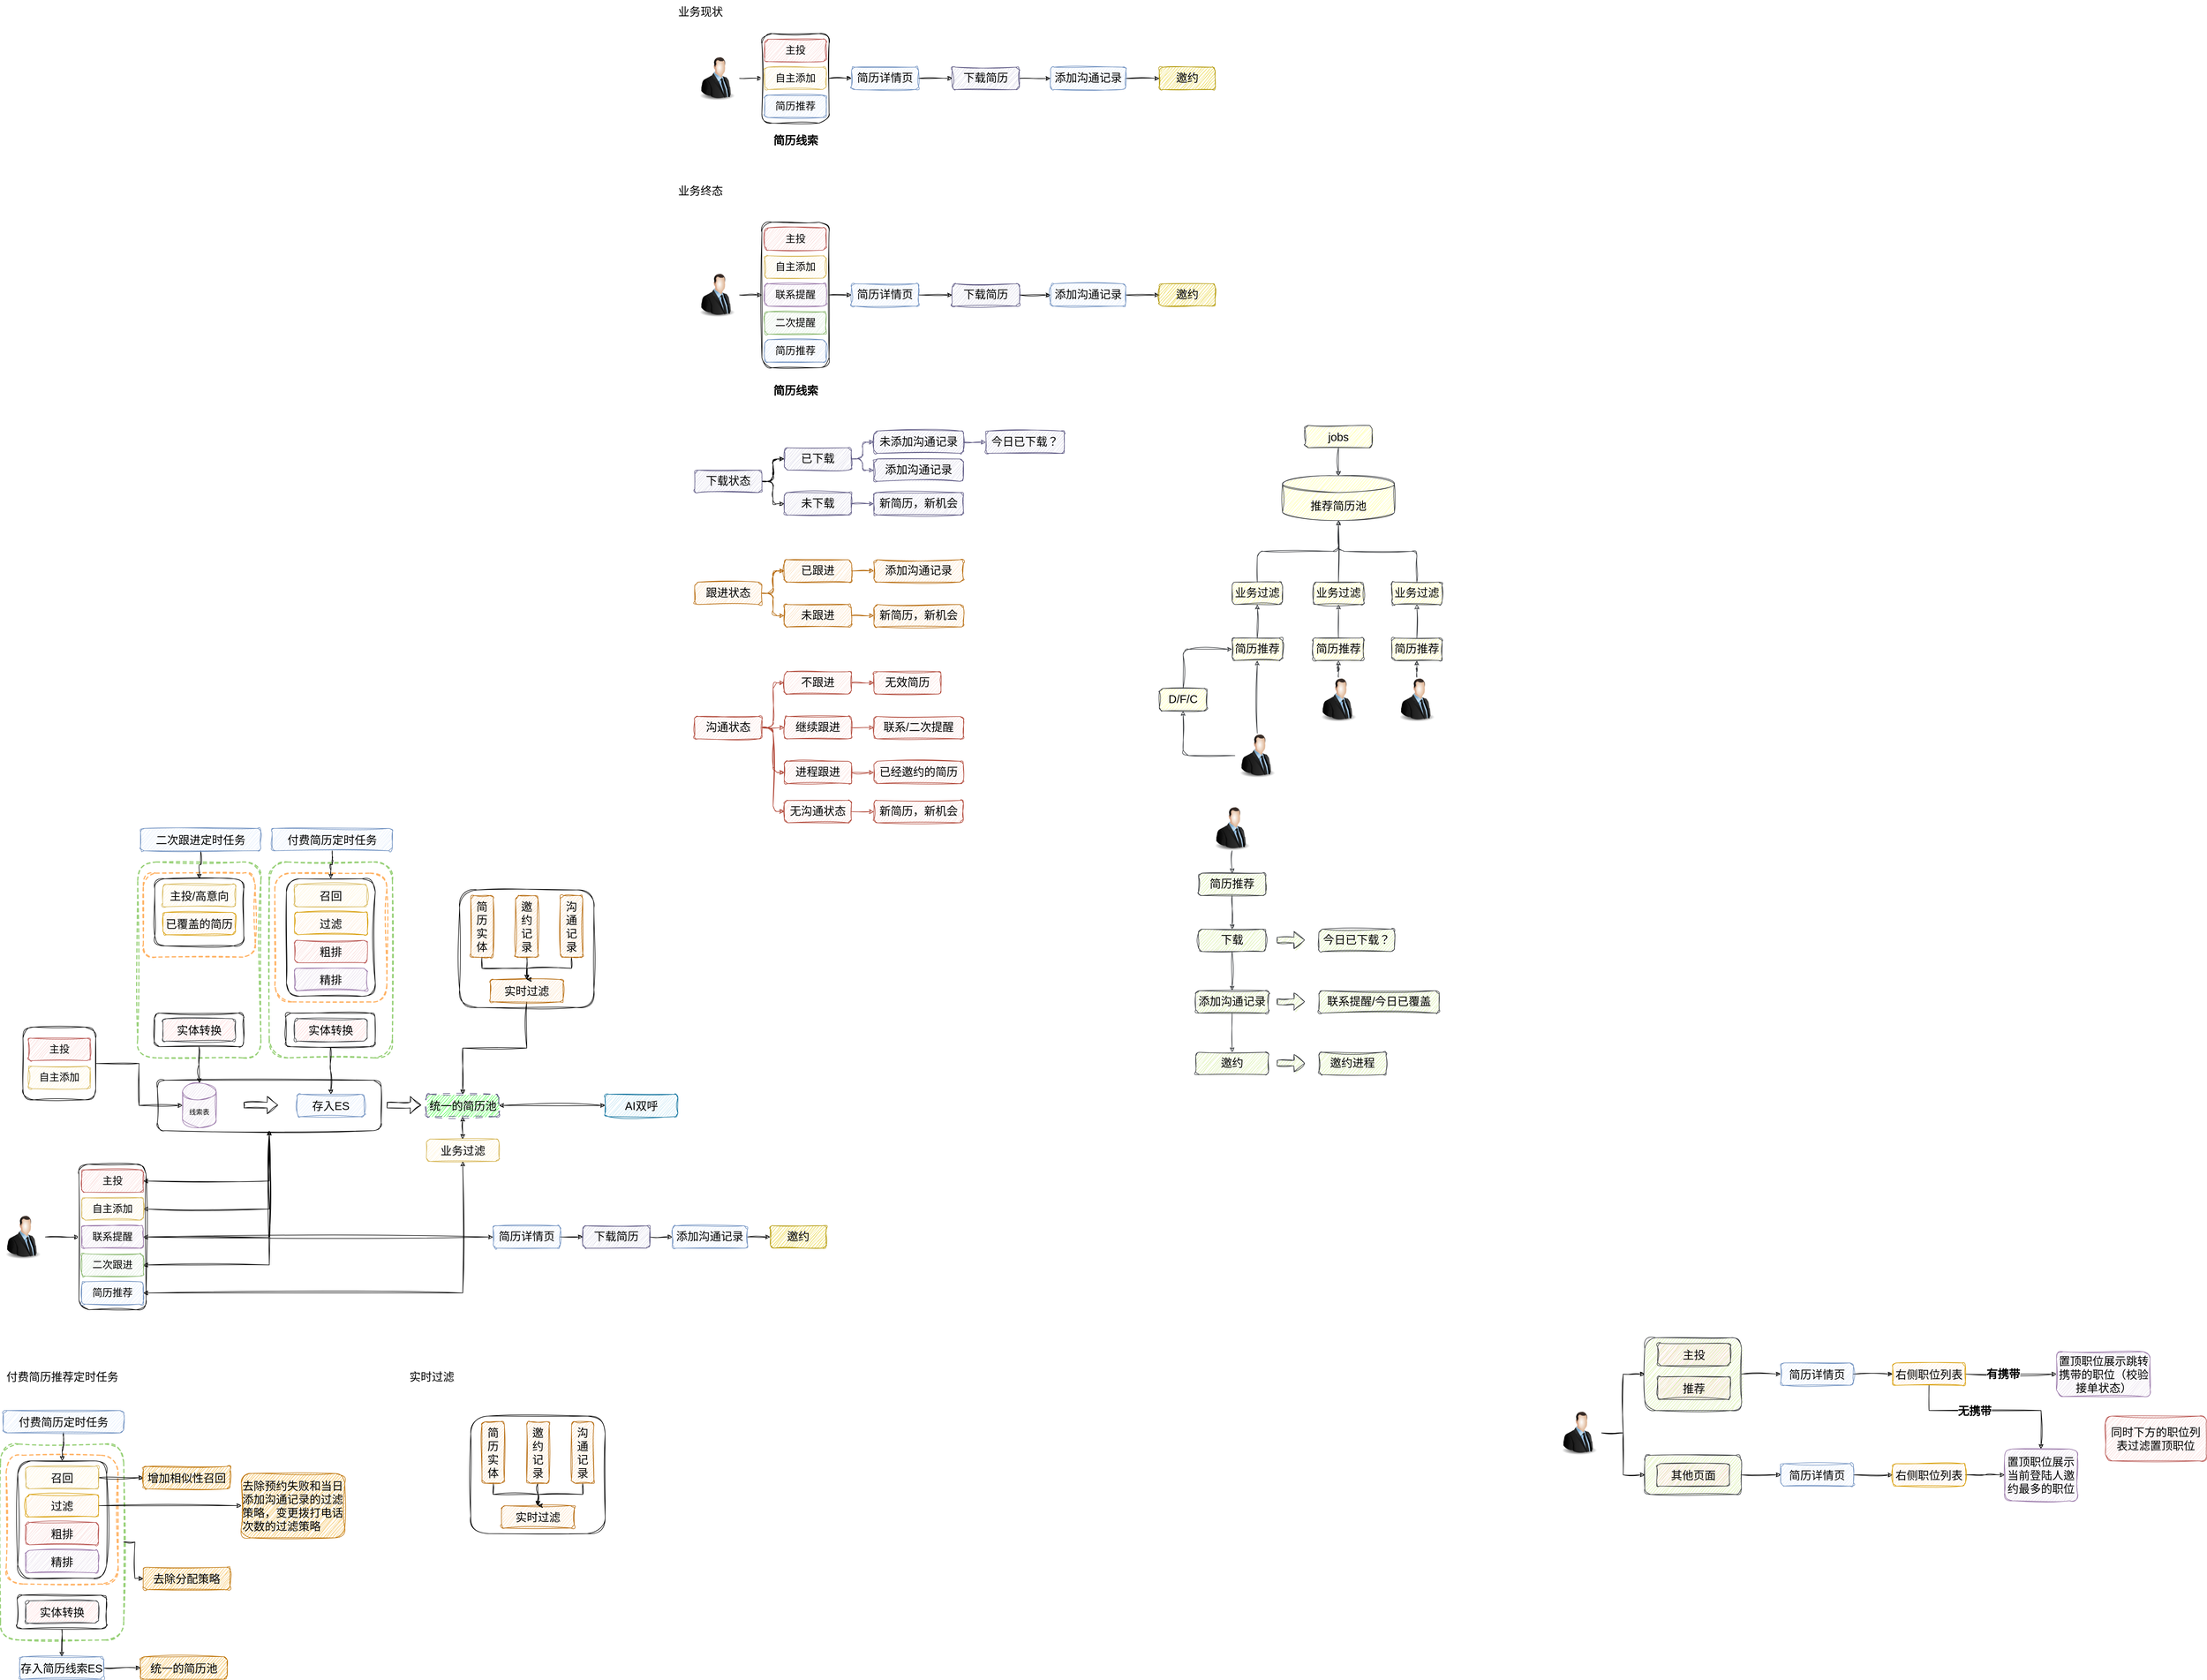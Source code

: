 <mxfile version="24.4.8" type="github">
  <diagram name="第 1 页" id="r8e8spuCt5Y078xBdNFk">
    <mxGraphModel dx="3193" dy="1673" grid="1" gridSize="10" guides="1" tooltips="1" connect="1" arrows="1" fold="1" page="0" pageScale="1" pageWidth="827" pageHeight="1169" math="0" shadow="0">
      <root>
        <mxCell id="0" />
        <mxCell id="1" parent="0" />
        <mxCell id="q9cV2ciJ80pshOOCChsl-111" value="" style="rounded=1;whiteSpace=wrap;html=1;sketch=1;hachureGap=4;jiggle=2;curveFitting=1;fontFamily=Architects Daughter;fontSource=https%3A%2F%2Ffonts.googleapis.com%2Fcss%3Ffamily%3DArchitects%2BDaughter;" vertex="1" parent="1">
          <mxGeometry x="-540" y="870" width="240" height="210" as="geometry" />
        </mxCell>
        <mxCell id="q9cV2ciJ80pshOOCChsl-97" value="" style="rounded=1;whiteSpace=wrap;html=1;sketch=1;hachureGap=4;jiggle=2;curveFitting=1;fontFamily=Architects Daughter;fontSource=https%3A%2F%2Ffonts.googleapis.com%2Fcss%3Ffamily%3DArchitects%2BDaughter;" vertex="1" parent="1">
          <mxGeometry x="-1320" y="1115" width="130" height="130" as="geometry" />
        </mxCell>
        <mxCell id="q9cV2ciJ80pshOOCChsl-84" value="" style="rounded=1;whiteSpace=wrap;html=1;fontSize=20;dashed=1;strokeWidth=2;strokeColor=#97D077;sketch=1;curveFitting=1;jiggle=2;" vertex="1" parent="1">
          <mxGeometry x="-1115" y="820" width="220" height="350" as="geometry" />
        </mxCell>
        <mxCell id="q9cV2ciJ80pshOOCChsl-85" value="" style="rounded=1;whiteSpace=wrap;html=1;fontSize=20;dashed=1;strokeWidth=2;strokeColor=#FFB366;sketch=1;curveFitting=1;jiggle=2;" vertex="1" parent="1">
          <mxGeometry x="-1105" y="840" width="200" height="150" as="geometry" />
        </mxCell>
        <mxCell id="q9cV2ciJ80pshOOCChsl-62" value="" style="rounded=1;whiteSpace=wrap;html=1;sketch=1;hachureGap=4;jiggle=2;curveFitting=1;fontFamily=Architects Daughter;fontSource=https%3A%2F%2Ffonts.googleapis.com%2Fcss%3Ffamily%3DArchitects%2BDaughter;" vertex="1" parent="1">
          <mxGeometry x="-1080" y="1210" width="400" height="90" as="geometry" />
        </mxCell>
        <mxCell id="uhzMS2UGq0Mrr6mBy7hM-3" value="" style="edgeStyle=orthogonalEdgeStyle;rounded=1;orthogonalLoop=1;jettySize=auto;html=1;sketch=1;curveFitting=1;jiggle=2;" parent="1" source="uhzMS2UGq0Mrr6mBy7hM-1" target="uhzMS2UGq0Mrr6mBy7hM-2" edge="1">
          <mxGeometry relative="1" as="geometry" />
        </mxCell>
        <mxCell id="uhzMS2UGq0Mrr6mBy7hM-1" value="" style="image;html=1;image=img/lib/clip_art/people/Suit_Man_128x128.png;sketch=1;curveFitting=1;jiggle=2;rounded=1;" parent="1" vertex="1">
          <mxGeometry x="-120" y="-620" width="80" height="80" as="geometry" />
        </mxCell>
        <mxCell id="uhzMS2UGq0Mrr6mBy7hM-116" value="" style="edgeStyle=orthogonalEdgeStyle;rounded=1;orthogonalLoop=1;jettySize=auto;html=1;sketch=1;curveFitting=1;jiggle=2;" parent="1" source="uhzMS2UGq0Mrr6mBy7hM-2" target="uhzMS2UGq0Mrr6mBy7hM-115" edge="1">
          <mxGeometry relative="1" as="geometry" />
        </mxCell>
        <mxCell id="uhzMS2UGq0Mrr6mBy7hM-2" value="" style="whiteSpace=wrap;html=1;verticalAlign=top;labelBackgroundColor=default;sketch=1;curveFitting=1;jiggle=2;rounded=1;" parent="1" vertex="1">
          <mxGeometry y="-660" width="120" height="160" as="geometry" />
        </mxCell>
        <mxCell id="uhzMS2UGq0Mrr6mBy7hM-4" value="主投" style="rounded=1;whiteSpace=wrap;html=1;fontSize=18;fillColor=#f8cecc;strokeColor=#b85450;sketch=1;curveFitting=1;jiggle=2;" parent="1" vertex="1">
          <mxGeometry x="5" y="-650" width="110" height="40" as="geometry" />
        </mxCell>
        <mxCell id="uhzMS2UGq0Mrr6mBy7hM-5" value="自主添加" style="rounded=1;whiteSpace=wrap;html=1;fontSize=18;fillColor=#fff2cc;strokeColor=#d6b656;sketch=1;curveFitting=1;jiggle=2;" parent="1" vertex="1">
          <mxGeometry x="5" y="-600" width="110" height="40" as="geometry" />
        </mxCell>
        <mxCell id="uhzMS2UGq0Mrr6mBy7hM-8" value="简历推荐" style="rounded=1;whiteSpace=wrap;html=1;fontSize=18;fillColor=#dae8fc;strokeColor=#6c8ebf;sketch=1;curveFitting=1;jiggle=2;" parent="1" vertex="1">
          <mxGeometry x="5" y="-550" width="110" height="40" as="geometry" />
        </mxCell>
        <mxCell id="uhzMS2UGq0Mrr6mBy7hM-11" value="简历线索" style="text;html=1;align=center;verticalAlign=middle;resizable=0;points=[];autosize=1;strokeColor=none;fillColor=none;fontSize=20;fontStyle=1;sketch=1;curveFitting=1;jiggle=2;rounded=1;" parent="1" vertex="1">
          <mxGeometry x="10" y="-490" width="100" height="40" as="geometry" />
        </mxCell>
        <mxCell id="uhzMS2UGq0Mrr6mBy7hM-26" value="业务现状" style="text;html=1;align=center;verticalAlign=middle;resizable=0;points=[];autosize=1;strokeColor=none;fillColor=none;fontSize=20;sketch=1;curveFitting=1;jiggle=2;rounded=1;" parent="1" vertex="1">
          <mxGeometry x="-160" y="-720" width="100" height="40" as="geometry" />
        </mxCell>
        <mxCell id="uhzMS2UGq0Mrr6mBy7hM-27" value="" style="edgeStyle=orthogonalEdgeStyle;rounded=1;orthogonalLoop=1;jettySize=auto;html=1;sketch=1;curveFitting=1;jiggle=2;" parent="1" source="uhzMS2UGq0Mrr6mBy7hM-28" target="uhzMS2UGq0Mrr6mBy7hM-29" edge="1">
          <mxGeometry relative="1" as="geometry" />
        </mxCell>
        <mxCell id="uhzMS2UGq0Mrr6mBy7hM-28" value="" style="image;html=1;image=img/lib/clip_art/people/Suit_Man_128x128.png;sketch=1;curveFitting=1;jiggle=2;rounded=1;" parent="1" vertex="1">
          <mxGeometry x="-120" y="-233" width="80" height="80" as="geometry" />
        </mxCell>
        <mxCell id="uhzMS2UGq0Mrr6mBy7hM-131" style="edgeStyle=orthogonalEdgeStyle;rounded=1;orthogonalLoop=1;jettySize=auto;html=1;entryX=0;entryY=0.5;entryDx=0;entryDy=0;sketch=1;curveFitting=1;jiggle=2;" parent="1" source="uhzMS2UGq0Mrr6mBy7hM-29" target="uhzMS2UGq0Mrr6mBy7hM-125" edge="1">
          <mxGeometry relative="1" as="geometry" />
        </mxCell>
        <mxCell id="uhzMS2UGq0Mrr6mBy7hM-29" value="" style="whiteSpace=wrap;html=1;verticalAlign=top;labelBackgroundColor=default;sketch=1;curveFitting=1;jiggle=2;rounded=1;" parent="1" vertex="1">
          <mxGeometry y="-323" width="120" height="260" as="geometry" />
        </mxCell>
        <mxCell id="uhzMS2UGq0Mrr6mBy7hM-31" value="主投" style="rounded=1;whiteSpace=wrap;html=1;fontSize=18;fillColor=#f8cecc;strokeColor=#b85450;sketch=1;curveFitting=1;jiggle=2;" parent="1" vertex="1">
          <mxGeometry x="5" y="-313" width="110" height="40" as="geometry" />
        </mxCell>
        <mxCell id="uhzMS2UGq0Mrr6mBy7hM-33" value="自主添加" style="rounded=1;whiteSpace=wrap;html=1;fontSize=18;fillColor=#fff2cc;strokeColor=#d6b656;sketch=1;curveFitting=1;jiggle=2;" parent="1" vertex="1">
          <mxGeometry x="5" y="-263" width="110" height="40" as="geometry" />
        </mxCell>
        <mxCell id="uhzMS2UGq0Mrr6mBy7hM-35" value="简历推荐" style="rounded=1;whiteSpace=wrap;html=1;fontSize=18;fillColor=#dae8fc;strokeColor=#6c8ebf;sketch=1;curveFitting=1;jiggle=2;" parent="1" vertex="1">
          <mxGeometry x="5" y="-113" width="110" height="40" as="geometry" />
        </mxCell>
        <mxCell id="uhzMS2UGq0Mrr6mBy7hM-36" value="简历线索" style="text;html=1;align=center;verticalAlign=middle;resizable=0;points=[];autosize=1;strokeColor=none;fillColor=none;fontSize=20;fontStyle=1;sketch=1;curveFitting=1;jiggle=2;rounded=1;" parent="1" vertex="1">
          <mxGeometry x="10" y="-43" width="100" height="40" as="geometry" />
        </mxCell>
        <mxCell id="uhzMS2UGq0Mrr6mBy7hM-40" value="业务终态" style="text;html=1;align=center;verticalAlign=middle;resizable=0;points=[];autosize=1;strokeColor=none;fillColor=none;fontSize=20;sketch=1;curveFitting=1;jiggle=2;rounded=1;" parent="1" vertex="1">
          <mxGeometry x="-160" y="-400" width="100" height="40" as="geometry" />
        </mxCell>
        <mxCell id="uhzMS2UGq0Mrr6mBy7hM-41" value="联系提醒" style="rounded=1;whiteSpace=wrap;html=1;fontSize=18;fillColor=#e1d5e7;strokeColor=#9673a6;sketch=1;curveFitting=1;jiggle=2;" parent="1" vertex="1">
          <mxGeometry x="5" y="-213" width="110" height="40" as="geometry" />
        </mxCell>
        <mxCell id="uhzMS2UGq0Mrr6mBy7hM-43" value="二次提醒" style="rounded=1;whiteSpace=wrap;html=1;fontSize=18;fillColor=#d5e8d4;strokeColor=#82b366;sketch=1;curveFitting=1;jiggle=2;" parent="1" vertex="1">
          <mxGeometry x="5" y="-163" width="110" height="40" as="geometry" />
        </mxCell>
        <mxCell id="uhzMS2UGq0Mrr6mBy7hM-47" value="" style="rounded=1;whiteSpace=wrap;html=1;fontSize=20;dashed=1;strokeWidth=2;strokeColor=#97D077;sketch=1;curveFitting=1;jiggle=2;" parent="1" vertex="1">
          <mxGeometry x="-879.99" y="820" width="220" height="350" as="geometry" />
        </mxCell>
        <mxCell id="uhzMS2UGq0Mrr6mBy7hM-48" value="" style="rounded=1;whiteSpace=wrap;html=1;fontSize=20;dashed=1;strokeWidth=2;strokeColor=#FFB366;sketch=1;curveFitting=1;jiggle=2;" parent="1" vertex="1">
          <mxGeometry x="-869.99" y="840" width="200" height="230" as="geometry" />
        </mxCell>
        <mxCell id="uhzMS2UGq0Mrr6mBy7hM-49" style="edgeStyle=orthogonalEdgeStyle;rounded=1;orthogonalLoop=1;jettySize=auto;html=1;entryX=0.5;entryY=0;entryDx=0;entryDy=0;fontSize=20;sketch=1;curveFitting=1;jiggle=2;" parent="1" source="uhzMS2UGq0Mrr6mBy7hM-51" target="uhzMS2UGq0Mrr6mBy7hM-53" edge="1">
          <mxGeometry relative="1" as="geometry" />
        </mxCell>
        <mxCell id="uhzMS2UGq0Mrr6mBy7hM-51" value="付费简历定时任务" style="rounded=1;whiteSpace=wrap;html=1;fontSize=20;fillColor=#dae8fc;strokeColor=#6c8ebf;sketch=1;curveFitting=1;jiggle=2;" parent="1" vertex="1">
          <mxGeometry x="-874.99" y="760" width="215" height="40" as="geometry" />
        </mxCell>
        <mxCell id="uhzMS2UGq0Mrr6mBy7hM-53" value="" style="rounded=1;whiteSpace=wrap;html=1;fontSize=20;sketch=1;curveFitting=1;jiggle=2;" parent="1" vertex="1">
          <mxGeometry x="-849.36" y="850" width="158.75" height="210" as="geometry" />
        </mxCell>
        <mxCell id="uhzMS2UGq0Mrr6mBy7hM-54" value="召回" style="rounded=1;whiteSpace=wrap;html=1;fontSize=20;fillColor=#fff2cc;strokeColor=#d6b656;sketch=1;curveFitting=1;jiggle=2;" parent="1" vertex="1">
          <mxGeometry x="-834.98" y="860" width="130" height="40" as="geometry" />
        </mxCell>
        <mxCell id="uhzMS2UGq0Mrr6mBy7hM-55" value="过滤" style="rounded=1;whiteSpace=wrap;html=1;fontSize=20;fillColor=#ffe6cc;strokeColor=#d79b00;sketch=1;curveFitting=1;jiggle=2;" parent="1" vertex="1">
          <mxGeometry x="-834.98" y="910" width="130" height="40" as="geometry" />
        </mxCell>
        <mxCell id="uhzMS2UGq0Mrr6mBy7hM-56" value="粗排" style="rounded=1;whiteSpace=wrap;html=1;fontSize=20;fillColor=#f8cecc;strokeColor=#b85450;sketch=1;curveFitting=1;jiggle=2;" parent="1" vertex="1">
          <mxGeometry x="-834.98" y="960" width="130" height="40" as="geometry" />
        </mxCell>
        <mxCell id="uhzMS2UGq0Mrr6mBy7hM-57" value="精排" style="rounded=1;whiteSpace=wrap;html=1;fontSize=20;fillColor=#e1d5e7;strokeColor=#9673a6;sketch=1;curveFitting=1;jiggle=2;" parent="1" vertex="1">
          <mxGeometry x="-834.99" y="1010" width="130" height="40" as="geometry" />
        </mxCell>
        <mxCell id="q9cV2ciJ80pshOOCChsl-72" style="edgeStyle=orthogonalEdgeStyle;rounded=0;sketch=1;hachureGap=4;jiggle=2;curveFitting=1;orthogonalLoop=1;jettySize=auto;html=1;entryX=0.5;entryY=0;entryDx=0;entryDy=0;fontFamily=Architects Daughter;fontSource=https%3A%2F%2Ffonts.googleapis.com%2Fcss%3Ffamily%3DArchitects%2BDaughter;" edge="1" parent="1" source="uhzMS2UGq0Mrr6mBy7hM-75" target="q9cV2ciJ80pshOOCChsl-59">
          <mxGeometry relative="1" as="geometry" />
        </mxCell>
        <mxCell id="uhzMS2UGq0Mrr6mBy7hM-75" value="" style="rounded=1;whiteSpace=wrap;html=1;fontSize=20;sketch=1;curveFitting=1;jiggle=2;" parent="1" vertex="1">
          <mxGeometry x="-850.3" y="1090" width="159.37" height="60" as="geometry" />
        </mxCell>
        <mxCell id="uhzMS2UGq0Mrr6mBy7hM-76" value="实体转换" style="rounded=1;whiteSpace=wrap;html=1;fontSize=20;fillColor=#ffcccc;strokeColor=#36393d;sketch=1;curveFitting=1;jiggle=2;" parent="1" vertex="1">
          <mxGeometry x="-834.99" y="1100" width="130" height="40" as="geometry" />
        </mxCell>
        <mxCell id="uhzMS2UGq0Mrr6mBy7hM-95" value="jobs" style="rounded=1;whiteSpace=wrap;html=1;fontSize=20;sketch=1;curveFitting=1;jiggle=2;fillColor=#ffff88;strokeColor=#36393d;labelBackgroundColor=none;" parent="1" vertex="1">
          <mxGeometry x="970" y="40" width="120" height="40" as="geometry" />
        </mxCell>
        <mxCell id="uhzMS2UGq0Mrr6mBy7hM-98" value="推荐简历池" style="shape=cylinder3;whiteSpace=wrap;html=1;boundedLbl=1;backgroundOutline=1;size=15;fontSize=20;sketch=1;curveFitting=1;jiggle=2;rounded=1;fillColor=#ffff88;strokeColor=#36393d;labelBackgroundColor=none;" parent="1" vertex="1">
          <mxGeometry x="930" y="130" width="200" height="80" as="geometry" />
        </mxCell>
        <mxCell id="uhzMS2UGq0Mrr6mBy7hM-99" style="edgeStyle=orthogonalEdgeStyle;rounded=1;orthogonalLoop=1;jettySize=auto;html=1;entryX=0.5;entryY=0;entryDx=0;entryDy=0;entryPerimeter=0;sketch=1;curveFitting=1;jiggle=2;fillColor=#ffff88;strokeColor=#36393d;labelBackgroundColor=none;" parent="1" source="uhzMS2UGq0Mrr6mBy7hM-95" target="uhzMS2UGq0Mrr6mBy7hM-98" edge="1">
          <mxGeometry relative="1" as="geometry" />
        </mxCell>
        <mxCell id="uhzMS2UGq0Mrr6mBy7hM-119" value="" style="edgeStyle=orthogonalEdgeStyle;rounded=1;orthogonalLoop=1;jettySize=auto;html=1;sketch=1;curveFitting=1;jiggle=2;" parent="1" source="uhzMS2UGq0Mrr6mBy7hM-115" target="uhzMS2UGq0Mrr6mBy7hM-118" edge="1">
          <mxGeometry relative="1" as="geometry" />
        </mxCell>
        <mxCell id="uhzMS2UGq0Mrr6mBy7hM-115" value="简历详情页" style="whiteSpace=wrap;html=1;verticalAlign=top;labelBackgroundColor=none;fontSize=20;fillColor=#dae8fc;strokeColor=#6c8ebf;sketch=1;curveFitting=1;jiggle=2;rounded=1;" parent="1" vertex="1">
          <mxGeometry x="160" y="-600" width="120" height="40" as="geometry" />
        </mxCell>
        <mxCell id="uhzMS2UGq0Mrr6mBy7hM-121" value="" style="edgeStyle=orthogonalEdgeStyle;rounded=1;orthogonalLoop=1;jettySize=auto;html=1;sketch=1;curveFitting=1;jiggle=2;" parent="1" source="uhzMS2UGq0Mrr6mBy7hM-118" target="uhzMS2UGq0Mrr6mBy7hM-120" edge="1">
          <mxGeometry relative="1" as="geometry" />
        </mxCell>
        <mxCell id="uhzMS2UGq0Mrr6mBy7hM-118" value="下载简历" style="whiteSpace=wrap;html=1;verticalAlign=top;labelBackgroundColor=none;fontSize=20;fillColor=#d0cee2;strokeColor=#56517e;sketch=1;curveFitting=1;jiggle=2;rounded=1;" parent="1" vertex="1">
          <mxGeometry x="340" y="-600" width="120" height="40" as="geometry" />
        </mxCell>
        <mxCell id="uhzMS2UGq0Mrr6mBy7hM-123" value="" style="edgeStyle=orthogonalEdgeStyle;rounded=1;orthogonalLoop=1;jettySize=auto;html=1;sketch=1;curveFitting=1;jiggle=2;" parent="1" source="uhzMS2UGq0Mrr6mBy7hM-120" target="uhzMS2UGq0Mrr6mBy7hM-122" edge="1">
          <mxGeometry relative="1" as="geometry" />
        </mxCell>
        <mxCell id="uhzMS2UGq0Mrr6mBy7hM-120" value="添加沟通记录" style="whiteSpace=wrap;html=1;verticalAlign=top;labelBackgroundColor=none;fontSize=20;fillColor=#dae8fc;strokeColor=#6c8ebf;sketch=1;curveFitting=1;jiggle=2;rounded=1;" parent="1" vertex="1">
          <mxGeometry x="515.64" y="-600" width="134.37" height="40" as="geometry" />
        </mxCell>
        <mxCell id="uhzMS2UGq0Mrr6mBy7hM-122" value="邀约" style="whiteSpace=wrap;html=1;verticalAlign=top;labelBackgroundColor=none;fontSize=20;fillColor=#e3c800;fontColor=#000000;strokeColor=#B09500;sketch=1;curveFitting=1;jiggle=2;rounded=1;" parent="1" vertex="1">
          <mxGeometry x="710" y="-600" width="100" height="40" as="geometry" />
        </mxCell>
        <mxCell id="uhzMS2UGq0Mrr6mBy7hM-124" value="" style="edgeStyle=orthogonalEdgeStyle;rounded=1;orthogonalLoop=1;jettySize=auto;html=1;sketch=1;curveFitting=1;jiggle=2;" parent="1" source="uhzMS2UGq0Mrr6mBy7hM-125" target="uhzMS2UGq0Mrr6mBy7hM-127" edge="1">
          <mxGeometry relative="1" as="geometry" />
        </mxCell>
        <mxCell id="uhzMS2UGq0Mrr6mBy7hM-125" value="简历详情页" style="whiteSpace=wrap;html=1;verticalAlign=top;labelBackgroundColor=none;fontSize=20;fillColor=#dae8fc;strokeColor=#6c8ebf;sketch=1;curveFitting=1;jiggle=2;rounded=1;" parent="1" vertex="1">
          <mxGeometry x="160" y="-213" width="120" height="40" as="geometry" />
        </mxCell>
        <mxCell id="uhzMS2UGq0Mrr6mBy7hM-126" value="" style="edgeStyle=orthogonalEdgeStyle;rounded=1;orthogonalLoop=1;jettySize=auto;html=1;sketch=1;curveFitting=1;jiggle=2;" parent="1" source="uhzMS2UGq0Mrr6mBy7hM-127" target="uhzMS2UGq0Mrr6mBy7hM-129" edge="1">
          <mxGeometry relative="1" as="geometry" />
        </mxCell>
        <mxCell id="uhzMS2UGq0Mrr6mBy7hM-127" value="下载简历" style="whiteSpace=wrap;html=1;verticalAlign=top;labelBackgroundColor=none;fontSize=20;fillColor=#d0cee2;strokeColor=#56517e;sketch=1;curveFitting=1;jiggle=2;rounded=1;" parent="1" vertex="1">
          <mxGeometry x="340" y="-213" width="120" height="40" as="geometry" />
        </mxCell>
        <mxCell id="uhzMS2UGq0Mrr6mBy7hM-128" value="" style="edgeStyle=orthogonalEdgeStyle;rounded=1;orthogonalLoop=1;jettySize=auto;html=1;sketch=1;curveFitting=1;jiggle=2;" parent="1" source="uhzMS2UGq0Mrr6mBy7hM-129" target="uhzMS2UGq0Mrr6mBy7hM-130" edge="1">
          <mxGeometry relative="1" as="geometry" />
        </mxCell>
        <mxCell id="uhzMS2UGq0Mrr6mBy7hM-129" value="添加沟通记录" style="whiteSpace=wrap;html=1;verticalAlign=top;labelBackgroundColor=none;fontSize=20;fillColor=#dae8fc;strokeColor=#6c8ebf;sketch=1;curveFitting=1;jiggle=2;rounded=1;" parent="1" vertex="1">
          <mxGeometry x="515.64" y="-213" width="134.37" height="40" as="geometry" />
        </mxCell>
        <mxCell id="uhzMS2UGq0Mrr6mBy7hM-130" value="邀约" style="whiteSpace=wrap;html=1;verticalAlign=top;labelBackgroundColor=none;fontSize=20;fillColor=#e3c800;fontColor=#000000;strokeColor=#B09500;sketch=1;curveFitting=1;jiggle=2;rounded=1;" parent="1" vertex="1">
          <mxGeometry x="710" y="-213" width="100" height="40" as="geometry" />
        </mxCell>
        <mxCell id="XbflFL2ed4Tl44ry38PZ-5" value="" style="edgeStyle=orthogonalEdgeStyle;rounded=1;orthogonalLoop=1;jettySize=auto;html=1;labelBackgroundColor=none;sketch=1;curveFitting=1;jiggle=2;" parent="1" source="XbflFL2ed4Tl44ry38PZ-1" target="XbflFL2ed4Tl44ry38PZ-4" edge="1">
          <mxGeometry relative="1" as="geometry" />
        </mxCell>
        <mxCell id="XbflFL2ed4Tl44ry38PZ-6" value="" style="edgeStyle=orthogonalEdgeStyle;rounded=1;orthogonalLoop=1;jettySize=auto;html=1;labelBackgroundColor=none;sketch=1;curveFitting=1;jiggle=2;" parent="1" source="XbflFL2ed4Tl44ry38PZ-1" target="XbflFL2ed4Tl44ry38PZ-4" edge="1">
          <mxGeometry relative="1" as="geometry" />
        </mxCell>
        <mxCell id="XbflFL2ed4Tl44ry38PZ-8" style="edgeStyle=orthogonalEdgeStyle;rounded=1;orthogonalLoop=1;jettySize=auto;html=1;entryX=0;entryY=0.5;entryDx=0;entryDy=0;labelBackgroundColor=none;sketch=1;curveFitting=1;jiggle=2;" parent="1" source="XbflFL2ed4Tl44ry38PZ-1" target="XbflFL2ed4Tl44ry38PZ-7" edge="1">
          <mxGeometry relative="1" as="geometry" />
        </mxCell>
        <mxCell id="XbflFL2ed4Tl44ry38PZ-1" value="下载状态" style="whiteSpace=wrap;html=1;verticalAlign=top;labelBackgroundColor=none;fontSize=20;fillColor=#d0cee2;strokeColor=#56517e;sketch=1;curveFitting=1;jiggle=2;rounded=1;" parent="1" vertex="1">
          <mxGeometry x="-120" y="120" width="120" height="40" as="geometry" />
        </mxCell>
        <mxCell id="XbflFL2ed4Tl44ry38PZ-10" value="" style="edgeStyle=orthogonalEdgeStyle;rounded=1;orthogonalLoop=1;jettySize=auto;html=1;labelBackgroundColor=none;sketch=1;curveFitting=1;jiggle=2;fillColor=#fad7ac;strokeColor=#b46504;" parent="1" source="XbflFL2ed4Tl44ry38PZ-2" target="XbflFL2ed4Tl44ry38PZ-9" edge="1">
          <mxGeometry relative="1" as="geometry" />
        </mxCell>
        <mxCell id="XbflFL2ed4Tl44ry38PZ-11" value="" style="edgeStyle=orthogonalEdgeStyle;rounded=1;orthogonalLoop=1;jettySize=auto;html=1;labelBackgroundColor=none;sketch=1;curveFitting=1;jiggle=2;fillColor=#fad7ac;strokeColor=#b46504;" parent="1" source="XbflFL2ed4Tl44ry38PZ-2" target="XbflFL2ed4Tl44ry38PZ-9" edge="1">
          <mxGeometry relative="1" as="geometry" />
        </mxCell>
        <mxCell id="XbflFL2ed4Tl44ry38PZ-13" style="edgeStyle=orthogonalEdgeStyle;rounded=1;orthogonalLoop=1;jettySize=auto;html=1;entryX=0;entryY=0.5;entryDx=0;entryDy=0;labelBackgroundColor=none;sketch=1;curveFitting=1;jiggle=2;fillColor=#fad7ac;strokeColor=#b46504;" parent="1" source="XbflFL2ed4Tl44ry38PZ-2" target="XbflFL2ed4Tl44ry38PZ-12" edge="1">
          <mxGeometry relative="1" as="geometry" />
        </mxCell>
        <mxCell id="XbflFL2ed4Tl44ry38PZ-2" value="跟进状态" style="whiteSpace=wrap;html=1;verticalAlign=top;labelBackgroundColor=none;fontSize=20;sketch=1;curveFitting=1;jiggle=2;rounded=1;fillColor=#fad7ac;strokeColor=#b46504;" parent="1" vertex="1">
          <mxGeometry x="-120" y="320" width="120" height="40" as="geometry" />
        </mxCell>
        <mxCell id="XbflFL2ed4Tl44ry38PZ-19" style="edgeStyle=orthogonalEdgeStyle;rounded=1;orthogonalLoop=1;jettySize=auto;html=1;entryX=0;entryY=0.5;entryDx=0;entryDy=0;labelBackgroundColor=none;sketch=1;curveFitting=1;jiggle=2;fillColor=#fad9d5;strokeColor=#ae4132;" parent="1" source="XbflFL2ed4Tl44ry38PZ-3" target="XbflFL2ed4Tl44ry38PZ-17" edge="1">
          <mxGeometry relative="1" as="geometry" />
        </mxCell>
        <mxCell id="XbflFL2ed4Tl44ry38PZ-20" style="edgeStyle=orthogonalEdgeStyle;rounded=1;orthogonalLoop=1;jettySize=auto;html=1;entryX=0;entryY=0.5;entryDx=0;entryDy=0;labelBackgroundColor=none;sketch=1;curveFitting=1;jiggle=2;fillColor=#fad9d5;strokeColor=#ae4132;" parent="1" source="XbflFL2ed4Tl44ry38PZ-3" target="XbflFL2ed4Tl44ry38PZ-14" edge="1">
          <mxGeometry relative="1" as="geometry" />
        </mxCell>
        <mxCell id="XbflFL2ed4Tl44ry38PZ-21" style="edgeStyle=orthogonalEdgeStyle;rounded=1;orthogonalLoop=1;jettySize=auto;html=1;entryX=0;entryY=0.5;entryDx=0;entryDy=0;labelBackgroundColor=none;sketch=1;curveFitting=1;jiggle=2;fillColor=#fad9d5;strokeColor=#ae4132;" parent="1" source="XbflFL2ed4Tl44ry38PZ-3" target="XbflFL2ed4Tl44ry38PZ-18" edge="1">
          <mxGeometry relative="1" as="geometry" />
        </mxCell>
        <mxCell id="XbflFL2ed4Tl44ry38PZ-40" style="edgeStyle=orthogonalEdgeStyle;rounded=1;orthogonalLoop=1;jettySize=auto;html=1;entryX=0;entryY=0.5;entryDx=0;entryDy=0;labelBackgroundColor=none;sketch=1;curveFitting=1;jiggle=2;fillColor=#fad9d5;strokeColor=#ae4132;" parent="1" source="XbflFL2ed4Tl44ry38PZ-3" target="XbflFL2ed4Tl44ry38PZ-39" edge="1">
          <mxGeometry relative="1" as="geometry" />
        </mxCell>
        <mxCell id="XbflFL2ed4Tl44ry38PZ-3" value="沟通状态" style="whiteSpace=wrap;html=1;verticalAlign=top;labelBackgroundColor=none;fontSize=20;sketch=1;curveFitting=1;jiggle=2;rounded=1;fillColor=#fad9d5;strokeColor=#ae4132;" parent="1" vertex="1">
          <mxGeometry x="-120" y="560" width="120" height="40" as="geometry" />
        </mxCell>
        <mxCell id="XbflFL2ed4Tl44ry38PZ-23" value="" style="edgeStyle=orthogonalEdgeStyle;rounded=1;orthogonalLoop=1;jettySize=auto;html=1;labelBackgroundColor=none;sketch=1;curveFitting=1;jiggle=2;fillColor=#d0cee2;strokeColor=#56517e;" parent="1" source="XbflFL2ed4Tl44ry38PZ-4" target="XbflFL2ed4Tl44ry38PZ-22" edge="1">
          <mxGeometry relative="1" as="geometry" />
        </mxCell>
        <mxCell id="XbflFL2ed4Tl44ry38PZ-25" style="edgeStyle=orthogonalEdgeStyle;rounded=1;orthogonalLoop=1;jettySize=auto;html=1;entryX=0;entryY=0.5;entryDx=0;entryDy=0;labelBackgroundColor=none;sketch=1;curveFitting=1;jiggle=2;fillColor=#d0cee2;strokeColor=#56517e;" parent="1" source="XbflFL2ed4Tl44ry38PZ-4" target="XbflFL2ed4Tl44ry38PZ-24" edge="1">
          <mxGeometry relative="1" as="geometry" />
        </mxCell>
        <mxCell id="XbflFL2ed4Tl44ry38PZ-4" value="已下载" style="whiteSpace=wrap;html=1;verticalAlign=top;labelBackgroundColor=none;fontSize=20;sketch=1;curveFitting=1;jiggle=2;rounded=1;fillColor=#d0cee2;strokeColor=#56517e;" parent="1" vertex="1">
          <mxGeometry x="40" y="80" width="120" height="40" as="geometry" />
        </mxCell>
        <mxCell id="XbflFL2ed4Tl44ry38PZ-28" value="" style="edgeStyle=orthogonalEdgeStyle;rounded=1;orthogonalLoop=1;jettySize=auto;html=1;labelBackgroundColor=none;sketch=1;curveFitting=1;jiggle=2;fillColor=#d0cee2;strokeColor=#56517e;" parent="1" source="XbflFL2ed4Tl44ry38PZ-7" target="XbflFL2ed4Tl44ry38PZ-27" edge="1">
          <mxGeometry relative="1" as="geometry" />
        </mxCell>
        <mxCell id="XbflFL2ed4Tl44ry38PZ-7" value="未下载" style="whiteSpace=wrap;html=1;verticalAlign=top;labelBackgroundColor=none;fontSize=20;sketch=1;curveFitting=1;jiggle=2;rounded=1;fillColor=#d0cee2;strokeColor=#56517e;" parent="1" vertex="1">
          <mxGeometry x="40" y="160" width="120" height="40" as="geometry" />
        </mxCell>
        <mxCell id="XbflFL2ed4Tl44ry38PZ-32" value="" style="edgeStyle=orthogonalEdgeStyle;rounded=1;orthogonalLoop=1;jettySize=auto;html=1;labelBackgroundColor=none;sketch=1;curveFitting=1;jiggle=2;fillColor=#fad7ac;strokeColor=#b46504;" parent="1" source="XbflFL2ed4Tl44ry38PZ-9" target="XbflFL2ed4Tl44ry38PZ-31" edge="1">
          <mxGeometry relative="1" as="geometry" />
        </mxCell>
        <mxCell id="XbflFL2ed4Tl44ry38PZ-9" value="已跟进" style="whiteSpace=wrap;html=1;verticalAlign=top;labelBackgroundColor=none;fontSize=20;sketch=1;curveFitting=1;jiggle=2;rounded=1;fillColor=#fad7ac;strokeColor=#b46504;" parent="1" vertex="1">
          <mxGeometry x="40" y="280" width="120" height="40" as="geometry" />
        </mxCell>
        <mxCell id="XbflFL2ed4Tl44ry38PZ-30" style="edgeStyle=orthogonalEdgeStyle;rounded=1;orthogonalLoop=1;jettySize=auto;html=1;labelBackgroundColor=none;sketch=1;curveFitting=1;jiggle=2;fillColor=#fad7ac;strokeColor=#b46504;" parent="1" source="XbflFL2ed4Tl44ry38PZ-12" target="XbflFL2ed4Tl44ry38PZ-29" edge="1">
          <mxGeometry relative="1" as="geometry" />
        </mxCell>
        <mxCell id="XbflFL2ed4Tl44ry38PZ-12" value="未跟进" style="whiteSpace=wrap;html=1;verticalAlign=top;labelBackgroundColor=none;fontSize=20;sketch=1;curveFitting=1;jiggle=2;rounded=1;fillColor=#fad7ac;strokeColor=#b46504;" parent="1" vertex="1">
          <mxGeometry x="40" y="360" width="120" height="40" as="geometry" />
        </mxCell>
        <mxCell id="XbflFL2ed4Tl44ry38PZ-34" value="" style="edgeStyle=orthogonalEdgeStyle;rounded=1;orthogonalLoop=1;jettySize=auto;html=1;labelBackgroundColor=none;sketch=1;curveFitting=1;jiggle=2;fillColor=#fad9d5;strokeColor=#ae4132;" parent="1" source="XbflFL2ed4Tl44ry38PZ-14" target="XbflFL2ed4Tl44ry38PZ-33" edge="1">
          <mxGeometry relative="1" as="geometry" />
        </mxCell>
        <mxCell id="XbflFL2ed4Tl44ry38PZ-14" value="不跟进" style="whiteSpace=wrap;html=1;verticalAlign=top;labelBackgroundColor=none;fontSize=20;sketch=1;curveFitting=1;jiggle=2;rounded=1;fillColor=#fad9d5;strokeColor=#ae4132;" parent="1" vertex="1">
          <mxGeometry x="40" y="480" width="120" height="40" as="geometry" />
        </mxCell>
        <mxCell id="XbflFL2ed4Tl44ry38PZ-36" value="" style="edgeStyle=orthogonalEdgeStyle;rounded=1;orthogonalLoop=1;jettySize=auto;html=1;labelBackgroundColor=none;sketch=1;curveFitting=1;jiggle=2;fillColor=#fad9d5;strokeColor=#ae4132;" parent="1" source="XbflFL2ed4Tl44ry38PZ-17" target="XbflFL2ed4Tl44ry38PZ-35" edge="1">
          <mxGeometry relative="1" as="geometry" />
        </mxCell>
        <mxCell id="XbflFL2ed4Tl44ry38PZ-17" value="继续跟进" style="whiteSpace=wrap;html=1;verticalAlign=top;labelBackgroundColor=none;fontSize=20;sketch=1;curveFitting=1;jiggle=2;rounded=1;fillColor=#fad9d5;strokeColor=#ae4132;" parent="1" vertex="1">
          <mxGeometry x="40" y="560" width="120" height="40" as="geometry" />
        </mxCell>
        <mxCell id="XbflFL2ed4Tl44ry38PZ-38" value="" style="edgeStyle=orthogonalEdgeStyle;rounded=1;orthogonalLoop=1;jettySize=auto;html=1;labelBackgroundColor=none;sketch=1;curveFitting=1;jiggle=2;fillColor=#fad9d5;strokeColor=#ae4132;" parent="1" source="XbflFL2ed4Tl44ry38PZ-18" target="XbflFL2ed4Tl44ry38PZ-37" edge="1">
          <mxGeometry relative="1" as="geometry" />
        </mxCell>
        <mxCell id="XbflFL2ed4Tl44ry38PZ-18" value="进程跟进" style="whiteSpace=wrap;html=1;verticalAlign=top;labelBackgroundColor=none;fontSize=20;sketch=1;curveFitting=1;jiggle=2;rounded=1;fillColor=#fad9d5;strokeColor=#ae4132;" parent="1" vertex="1">
          <mxGeometry x="40" y="640" width="120" height="40" as="geometry" />
        </mxCell>
        <mxCell id="XbflFL2ed4Tl44ry38PZ-44" style="edgeStyle=orthogonalEdgeStyle;rounded=1;orthogonalLoop=1;jettySize=auto;html=1;labelBackgroundColor=none;sketch=1;curveFitting=1;jiggle=2;fillColor=#d0cee2;strokeColor=#56517e;" parent="1" source="XbflFL2ed4Tl44ry38PZ-22" target="XbflFL2ed4Tl44ry38PZ-43" edge="1">
          <mxGeometry relative="1" as="geometry" />
        </mxCell>
        <mxCell id="XbflFL2ed4Tl44ry38PZ-22" value="未添加沟通记录" style="whiteSpace=wrap;html=1;verticalAlign=top;labelBackgroundColor=none;fontSize=20;sketch=1;curveFitting=1;jiggle=2;rounded=1;fillColor=#d0cee2;strokeColor=#56517e;" parent="1" vertex="1">
          <mxGeometry x="200" y="50" width="160" height="40" as="geometry" />
        </mxCell>
        <mxCell id="XbflFL2ed4Tl44ry38PZ-24" value="添加沟通记录" style="whiteSpace=wrap;html=1;verticalAlign=top;labelBackgroundColor=none;fontSize=20;sketch=1;curveFitting=1;jiggle=2;rounded=1;fillColor=#d0cee2;strokeColor=#56517e;" parent="1" vertex="1">
          <mxGeometry x="200" y="100" width="160" height="40" as="geometry" />
        </mxCell>
        <mxCell id="XbflFL2ed4Tl44ry38PZ-27" value="新简历，新机会" style="whiteSpace=wrap;html=1;verticalAlign=top;labelBackgroundColor=none;fontSize=20;sketch=1;curveFitting=1;jiggle=2;rounded=1;fillColor=#d0cee2;strokeColor=#56517e;" parent="1" vertex="1">
          <mxGeometry x="200" y="160" width="160" height="40" as="geometry" />
        </mxCell>
        <mxCell id="XbflFL2ed4Tl44ry38PZ-29" value="新简历，新机会" style="whiteSpace=wrap;html=1;verticalAlign=top;labelBackgroundColor=none;fontSize=20;sketch=1;curveFitting=1;jiggle=2;rounded=1;fillColor=#fad7ac;strokeColor=#b46504;" parent="1" vertex="1">
          <mxGeometry x="200" y="360" width="160" height="40" as="geometry" />
        </mxCell>
        <mxCell id="XbflFL2ed4Tl44ry38PZ-31" value="添加沟通记录" style="whiteSpace=wrap;html=1;verticalAlign=top;labelBackgroundColor=none;fontSize=20;sketch=1;curveFitting=1;jiggle=2;rounded=1;fillColor=#fad7ac;strokeColor=#b46504;" parent="1" vertex="1">
          <mxGeometry x="200" y="280" width="160" height="40" as="geometry" />
        </mxCell>
        <mxCell id="XbflFL2ed4Tl44ry38PZ-33" value="无效简历" style="whiteSpace=wrap;html=1;verticalAlign=top;labelBackgroundColor=none;fontSize=20;sketch=1;curveFitting=1;jiggle=2;rounded=1;fillColor=#fad9d5;strokeColor=#ae4132;" parent="1" vertex="1">
          <mxGeometry x="200" y="480" width="120" height="40" as="geometry" />
        </mxCell>
        <mxCell id="XbflFL2ed4Tl44ry38PZ-35" value="联系/二次提醒" style="whiteSpace=wrap;html=1;verticalAlign=top;labelBackgroundColor=none;fontSize=20;sketch=1;curveFitting=1;jiggle=2;rounded=1;fillColor=#fad9d5;strokeColor=#ae4132;" parent="1" vertex="1">
          <mxGeometry x="200" y="560" width="160" height="40" as="geometry" />
        </mxCell>
        <mxCell id="XbflFL2ed4Tl44ry38PZ-37" value="已经邀约的简历" style="whiteSpace=wrap;html=1;verticalAlign=top;labelBackgroundColor=none;fontSize=20;sketch=1;curveFitting=1;jiggle=2;rounded=1;fillColor=#fad9d5;strokeColor=#ae4132;" parent="1" vertex="1">
          <mxGeometry x="200" y="640" width="160" height="40" as="geometry" />
        </mxCell>
        <mxCell id="XbflFL2ed4Tl44ry38PZ-42" style="edgeStyle=orthogonalEdgeStyle;rounded=1;orthogonalLoop=1;jettySize=auto;html=1;labelBackgroundColor=none;sketch=1;curveFitting=1;jiggle=2;fillColor=#fad9d5;strokeColor=#ae4132;" parent="1" source="XbflFL2ed4Tl44ry38PZ-39" target="XbflFL2ed4Tl44ry38PZ-41" edge="1">
          <mxGeometry relative="1" as="geometry" />
        </mxCell>
        <mxCell id="XbflFL2ed4Tl44ry38PZ-39" value="无沟通状态" style="whiteSpace=wrap;html=1;verticalAlign=top;labelBackgroundColor=none;fontSize=20;sketch=1;curveFitting=1;jiggle=2;rounded=1;fillColor=#fad9d5;strokeColor=#ae4132;" parent="1" vertex="1">
          <mxGeometry x="40" y="710" width="120" height="40" as="geometry" />
        </mxCell>
        <mxCell id="XbflFL2ed4Tl44ry38PZ-41" value="新简历，新机会" style="whiteSpace=wrap;html=1;verticalAlign=top;labelBackgroundColor=none;fontSize=20;sketch=1;curveFitting=1;jiggle=2;rounded=1;fillColor=#fad9d5;strokeColor=#ae4132;" parent="1" vertex="1">
          <mxGeometry x="200" y="710" width="160" height="40" as="geometry" />
        </mxCell>
        <mxCell id="XbflFL2ed4Tl44ry38PZ-43" value="今日已下载？" style="whiteSpace=wrap;html=1;verticalAlign=top;labelBackgroundColor=none;fontSize=20;sketch=1;curveFitting=1;jiggle=2;rounded=1;fillColor=#d0cee2;strokeColor=#56517e;" parent="1" vertex="1">
          <mxGeometry x="400" y="50" width="140" height="40" as="geometry" />
        </mxCell>
        <mxCell id="XbflFL2ed4Tl44ry38PZ-48" value="" style="edgeStyle=orthogonalEdgeStyle;rounded=1;orthogonalLoop=1;jettySize=auto;html=1;strokeColor=#36393d;sketch=1;curveFitting=1;jiggle=2;fillColor=#ffff88;labelBackgroundColor=none;" parent="1" source="XbflFL2ed4Tl44ry38PZ-46" target="XbflFL2ed4Tl44ry38PZ-47" edge="1">
          <mxGeometry relative="1" as="geometry" />
        </mxCell>
        <mxCell id="XbflFL2ed4Tl44ry38PZ-76" value="" style="edgeStyle=orthogonalEdgeStyle;rounded=1;orthogonalLoop=1;jettySize=auto;html=1;strokeColor=#36393d;sketch=1;curveFitting=1;jiggle=2;fillColor=#ffff88;labelBackgroundColor=none;" parent="1" source="XbflFL2ed4Tl44ry38PZ-46" target="XbflFL2ed4Tl44ry38PZ-75" edge="1">
          <mxGeometry relative="1" as="geometry" />
        </mxCell>
        <mxCell id="XbflFL2ed4Tl44ry38PZ-46" value="" style="image;html=1;image=img/lib/clip_art/people/Suit_Man_128x128.png;sketch=1;curveFitting=1;jiggle=2;rounded=1;fillColor=#ffff88;strokeColor=#36393d;labelBackgroundColor=none;" parent="1" vertex="1">
          <mxGeometry x="845" y="590" width="80" height="80" as="geometry" />
        </mxCell>
        <mxCell id="XbflFL2ed4Tl44ry38PZ-50" value="" style="edgeStyle=orthogonalEdgeStyle;rounded=1;orthogonalLoop=1;jettySize=auto;html=1;strokeColor=#36393d;sketch=1;curveFitting=1;jiggle=2;fillColor=#ffff88;labelBackgroundColor=none;" parent="1" source="XbflFL2ed4Tl44ry38PZ-47" target="XbflFL2ed4Tl44ry38PZ-49" edge="1">
          <mxGeometry relative="1" as="geometry" />
        </mxCell>
        <mxCell id="XbflFL2ed4Tl44ry38PZ-47" value="简历推荐" style="whiteSpace=wrap;html=1;verticalAlign=top;labelBackgroundColor=none;fontSize=20;sketch=1;curveFitting=1;jiggle=2;rounded=1;fillColor=#ffff88;strokeColor=#36393d;" parent="1" vertex="1">
          <mxGeometry x="840" y="420" width="90" height="40" as="geometry" />
        </mxCell>
        <mxCell id="XbflFL2ed4Tl44ry38PZ-49" value="业务过滤" style="whiteSpace=wrap;html=1;verticalAlign=top;labelBackgroundColor=none;fontSize=20;sketch=1;curveFitting=1;jiggle=2;rounded=1;fillColor=#ffff88;strokeColor=#36393d;" parent="1" vertex="1">
          <mxGeometry x="840" y="320" width="90" height="40" as="geometry" />
        </mxCell>
        <mxCell id="XbflFL2ed4Tl44ry38PZ-51" style="edgeStyle=orthogonalEdgeStyle;rounded=1;orthogonalLoop=1;jettySize=auto;html=1;entryX=0.5;entryY=1;entryDx=0;entryDy=0;entryPerimeter=0;strokeColor=#36393d;sketch=1;curveFitting=1;jiggle=2;fillColor=#ffff88;labelBackgroundColor=none;" parent="1" source="XbflFL2ed4Tl44ry38PZ-49" target="uhzMS2UGq0Mrr6mBy7hM-98" edge="1">
          <mxGeometry relative="1" as="geometry" />
        </mxCell>
        <mxCell id="XbflFL2ed4Tl44ry38PZ-52" value="" style="edgeStyle=orthogonalEdgeStyle;rounded=1;orthogonalLoop=1;jettySize=auto;html=1;sketch=1;curveFitting=1;jiggle=2;fillColor=#ffff88;strokeColor=#36393d;labelBackgroundColor=none;" parent="1" source="XbflFL2ed4Tl44ry38PZ-53" target="XbflFL2ed4Tl44ry38PZ-55" edge="1">
          <mxGeometry relative="1" as="geometry" />
        </mxCell>
        <mxCell id="XbflFL2ed4Tl44ry38PZ-53" value="" style="image;html=1;image=img/lib/clip_art/people/Suit_Man_128x128.png;sketch=1;curveFitting=1;jiggle=2;rounded=1;fillColor=#ffff88;strokeColor=#36393d;labelBackgroundColor=none;" parent="1" vertex="1">
          <mxGeometry x="990" y="490" width="80" height="80" as="geometry" />
        </mxCell>
        <mxCell id="XbflFL2ed4Tl44ry38PZ-54" value="" style="edgeStyle=orthogonalEdgeStyle;rounded=1;orthogonalLoop=1;jettySize=auto;html=1;sketch=1;curveFitting=1;jiggle=2;fillColor=#ffff88;strokeColor=#36393d;labelBackgroundColor=none;" parent="1" source="XbflFL2ed4Tl44ry38PZ-55" target="XbflFL2ed4Tl44ry38PZ-56" edge="1">
          <mxGeometry relative="1" as="geometry" />
        </mxCell>
        <mxCell id="XbflFL2ed4Tl44ry38PZ-55" value="简历推荐" style="whiteSpace=wrap;html=1;verticalAlign=top;labelBackgroundColor=none;fontSize=20;sketch=1;curveFitting=1;jiggle=2;rounded=1;fillColor=#ffff88;strokeColor=#36393d;" parent="1" vertex="1">
          <mxGeometry x="985" y="420" width="90" height="40" as="geometry" />
        </mxCell>
        <mxCell id="XbflFL2ed4Tl44ry38PZ-56" value="业务过滤" style="whiteSpace=wrap;html=1;verticalAlign=top;labelBackgroundColor=none;fontSize=20;sketch=1;curveFitting=1;jiggle=2;rounded=1;fillColor=#ffff88;strokeColor=#36393d;" parent="1" vertex="1">
          <mxGeometry x="985" y="320" width="90" height="40" as="geometry" />
        </mxCell>
        <mxCell id="XbflFL2ed4Tl44ry38PZ-57" style="edgeStyle=orthogonalEdgeStyle;rounded=1;orthogonalLoop=1;jettySize=auto;html=1;entryX=0.5;entryY=1;entryDx=0;entryDy=0;entryPerimeter=0;sketch=1;curveFitting=1;jiggle=2;fillColor=#ffff88;strokeColor=#36393d;labelBackgroundColor=none;" parent="1" source="XbflFL2ed4Tl44ry38PZ-56" target="uhzMS2UGq0Mrr6mBy7hM-98" edge="1">
          <mxGeometry relative="1" as="geometry" />
        </mxCell>
        <mxCell id="XbflFL2ed4Tl44ry38PZ-58" value="" style="edgeStyle=orthogonalEdgeStyle;rounded=1;orthogonalLoop=1;jettySize=auto;html=1;sketch=1;curveFitting=1;jiggle=2;fillColor=#ffff88;strokeColor=#36393d;labelBackgroundColor=none;" parent="1" source="XbflFL2ed4Tl44ry38PZ-59" target="XbflFL2ed4Tl44ry38PZ-61" edge="1">
          <mxGeometry relative="1" as="geometry" />
        </mxCell>
        <mxCell id="XbflFL2ed4Tl44ry38PZ-59" value="" style="image;html=1;image=img/lib/clip_art/people/Suit_Man_128x128.png;sketch=1;curveFitting=1;jiggle=2;rounded=1;fillColor=#ffff88;strokeColor=#36393d;labelBackgroundColor=none;" parent="1" vertex="1">
          <mxGeometry x="1130" y="490" width="80" height="80" as="geometry" />
        </mxCell>
        <mxCell id="XbflFL2ed4Tl44ry38PZ-60" value="" style="edgeStyle=orthogonalEdgeStyle;rounded=1;orthogonalLoop=1;jettySize=auto;html=1;sketch=1;curveFitting=1;jiggle=2;fillColor=#ffff88;strokeColor=#36393d;labelBackgroundColor=none;" parent="1" source="XbflFL2ed4Tl44ry38PZ-61" target="XbflFL2ed4Tl44ry38PZ-62" edge="1">
          <mxGeometry relative="1" as="geometry" />
        </mxCell>
        <mxCell id="XbflFL2ed4Tl44ry38PZ-61" value="简历推荐" style="whiteSpace=wrap;html=1;verticalAlign=top;labelBackgroundColor=none;fontSize=20;sketch=1;curveFitting=1;jiggle=2;rounded=1;fillColor=#ffff88;strokeColor=#36393d;" parent="1" vertex="1">
          <mxGeometry x="1125" y="420" width="90" height="40" as="geometry" />
        </mxCell>
        <mxCell id="XbflFL2ed4Tl44ry38PZ-62" value="业务过滤" style="whiteSpace=wrap;html=1;verticalAlign=top;labelBackgroundColor=none;fontSize=20;sketch=1;curveFitting=1;jiggle=2;rounded=1;fillColor=#ffff88;strokeColor=#36393d;" parent="1" vertex="1">
          <mxGeometry x="1125" y="320" width="90" height="40" as="geometry" />
        </mxCell>
        <mxCell id="XbflFL2ed4Tl44ry38PZ-63" style="edgeStyle=orthogonalEdgeStyle;rounded=1;orthogonalLoop=1;jettySize=auto;html=1;entryX=0.5;entryY=1;entryDx=0;entryDy=0;entryPerimeter=0;sketch=1;curveFitting=1;jiggle=2;fillColor=#ffff88;strokeColor=#36393d;labelBackgroundColor=none;" parent="1" source="XbflFL2ed4Tl44ry38PZ-62" target="uhzMS2UGq0Mrr6mBy7hM-98" edge="1">
          <mxGeometry relative="1" as="geometry" />
        </mxCell>
        <mxCell id="XbflFL2ed4Tl44ry38PZ-77" style="edgeStyle=orthogonalEdgeStyle;rounded=1;orthogonalLoop=1;jettySize=auto;html=1;entryX=0;entryY=0.5;entryDx=0;entryDy=0;strokeColor=#36393d;sketch=1;curveFitting=1;jiggle=2;fillColor=#ffff88;labelBackgroundColor=none;" parent="1" source="XbflFL2ed4Tl44ry38PZ-75" target="XbflFL2ed4Tl44ry38PZ-47" edge="1">
          <mxGeometry relative="1" as="geometry">
            <Array as="points">
              <mxPoint x="753" y="440" />
            </Array>
          </mxGeometry>
        </mxCell>
        <mxCell id="XbflFL2ed4Tl44ry38PZ-75" value="D/F/C" style="whiteSpace=wrap;html=1;verticalAlign=top;labelBackgroundColor=none;fontSize=20;sketch=1;curveFitting=1;jiggle=2;rounded=1;fillColor=#ffff88;strokeColor=#36393d;" parent="1" vertex="1">
          <mxGeometry x="710" y="510" width="85" height="40" as="geometry" />
        </mxCell>
        <mxCell id="XbflFL2ed4Tl44ry38PZ-83" value="" style="edgeStyle=orthogonalEdgeStyle;rounded=1;orthogonalLoop=1;jettySize=auto;html=1;sketch=1;curveFitting=1;jiggle=2;fillColor=#cdeb8b;strokeColor=#36393d;labelBackgroundColor=none;" parent="1" source="XbflFL2ed4Tl44ry38PZ-81" target="XbflFL2ed4Tl44ry38PZ-82" edge="1">
          <mxGeometry relative="1" as="geometry" />
        </mxCell>
        <mxCell id="XbflFL2ed4Tl44ry38PZ-81" value="" style="image;html=1;image=img/lib/clip_art/people/Suit_Man_128x128.png;sketch=1;curveFitting=1;jiggle=2;rounded=1;fillColor=#cdeb8b;strokeColor=#36393d;labelBackgroundColor=none;" parent="1" vertex="1">
          <mxGeometry x="800" y="720" width="80" height="80" as="geometry" />
        </mxCell>
        <mxCell id="XbflFL2ed4Tl44ry38PZ-87" value="" style="edgeStyle=orthogonalEdgeStyle;rounded=1;orthogonalLoop=1;jettySize=auto;html=1;sketch=1;curveFitting=1;jiggle=2;fillColor=#cdeb8b;strokeColor=#36393d;labelBackgroundColor=none;" parent="1" source="XbflFL2ed4Tl44ry38PZ-82" target="XbflFL2ed4Tl44ry38PZ-86" edge="1">
          <mxGeometry relative="1" as="geometry" />
        </mxCell>
        <mxCell id="XbflFL2ed4Tl44ry38PZ-82" value="简历推荐" style="whiteSpace=wrap;html=1;verticalAlign=top;labelBackgroundColor=none;fontSize=20;sketch=1;curveFitting=1;jiggle=2;rounded=1;fillColor=#cdeb8b;strokeColor=#36393d;" parent="1" vertex="1">
          <mxGeometry x="780" y="840" width="120" height="40" as="geometry" />
        </mxCell>
        <mxCell id="XbflFL2ed4Tl44ry38PZ-92" value="" style="edgeStyle=orthogonalEdgeStyle;rounded=1;orthogonalLoop=1;jettySize=auto;html=1;sketch=1;curveFitting=1;jiggle=2;fillColor=#cdeb8b;strokeColor=#36393d;labelBackgroundColor=none;" parent="1" source="XbflFL2ed4Tl44ry38PZ-86" target="XbflFL2ed4Tl44ry38PZ-91" edge="1">
          <mxGeometry relative="1" as="geometry" />
        </mxCell>
        <mxCell id="XbflFL2ed4Tl44ry38PZ-86" value="下载" style="whiteSpace=wrap;html=1;verticalAlign=top;labelBackgroundColor=none;fontSize=20;sketch=1;curveFitting=1;jiggle=2;rounded=1;fillColor=#cdeb8b;strokeColor=#36393d;" parent="1" vertex="1">
          <mxGeometry x="780" y="940" width="120" height="40" as="geometry" />
        </mxCell>
        <mxCell id="XbflFL2ed4Tl44ry38PZ-89" value="" style="shape=flexArrow;endArrow=classic;html=1;rounded=1;sketch=1;curveFitting=1;jiggle=2;fillColor=#cdeb8b;strokeColor=#36393d;labelBackgroundColor=none;" parent="1" edge="1">
          <mxGeometry width="50" height="50" relative="1" as="geometry">
            <mxPoint x="920" y="959.5" as="sourcePoint" />
            <mxPoint x="970" y="959.5" as="targetPoint" />
          </mxGeometry>
        </mxCell>
        <mxCell id="XbflFL2ed4Tl44ry38PZ-90" value="今日已下载？" style="whiteSpace=wrap;html=1;verticalAlign=top;labelBackgroundColor=none;fontSize=20;sketch=1;curveFitting=1;jiggle=2;rounded=1;fillColor=#cdeb8b;strokeColor=#36393d;" parent="1" vertex="1">
          <mxGeometry x="995" y="940" width="135" height="40" as="geometry" />
        </mxCell>
        <mxCell id="XbflFL2ed4Tl44ry38PZ-96" value="" style="edgeStyle=orthogonalEdgeStyle;rounded=1;orthogonalLoop=1;jettySize=auto;html=1;sketch=1;curveFitting=1;jiggle=2;fillColor=#cdeb8b;strokeColor=#36393d;labelBackgroundColor=none;" parent="1" source="XbflFL2ed4Tl44ry38PZ-91" target="XbflFL2ed4Tl44ry38PZ-95" edge="1">
          <mxGeometry relative="1" as="geometry" />
        </mxCell>
        <mxCell id="XbflFL2ed4Tl44ry38PZ-91" value="添加沟通记录" style="whiteSpace=wrap;html=1;verticalAlign=top;labelBackgroundColor=none;fontSize=20;sketch=1;curveFitting=1;jiggle=2;rounded=1;fillColor=#cdeb8b;strokeColor=#36393d;" parent="1" vertex="1">
          <mxGeometry x="775" y="1050" width="130" height="40" as="geometry" />
        </mxCell>
        <mxCell id="XbflFL2ed4Tl44ry38PZ-93" value="" style="shape=flexArrow;endArrow=classic;html=1;rounded=1;sketch=1;curveFitting=1;jiggle=2;fillColor=#cdeb8b;strokeColor=#36393d;labelBackgroundColor=none;" parent="1" edge="1">
          <mxGeometry width="50" height="50" relative="1" as="geometry">
            <mxPoint x="920" y="1069.5" as="sourcePoint" />
            <mxPoint x="970" y="1069.5" as="targetPoint" />
          </mxGeometry>
        </mxCell>
        <mxCell id="XbflFL2ed4Tl44ry38PZ-94" value="联系提醒/今日已覆盖" style="whiteSpace=wrap;html=1;verticalAlign=top;labelBackgroundColor=none;fontSize=20;sketch=1;curveFitting=1;jiggle=2;rounded=1;fillColor=#cdeb8b;strokeColor=#36393d;" parent="1" vertex="1">
          <mxGeometry x="995" y="1050" width="215" height="40" as="geometry" />
        </mxCell>
        <mxCell id="XbflFL2ed4Tl44ry38PZ-95" value="邀约" style="whiteSpace=wrap;html=1;verticalAlign=top;labelBackgroundColor=none;fontSize=20;sketch=1;curveFitting=1;jiggle=2;rounded=1;fillColor=#cdeb8b;strokeColor=#36393d;" parent="1" vertex="1">
          <mxGeometry x="775" y="1160" width="130" height="40" as="geometry" />
        </mxCell>
        <mxCell id="XbflFL2ed4Tl44ry38PZ-97" value="" style="shape=flexArrow;endArrow=classic;html=1;rounded=1;sketch=1;curveFitting=1;jiggle=2;fillColor=#cdeb8b;strokeColor=#36393d;labelBackgroundColor=none;" parent="1" edge="1">
          <mxGeometry width="50" height="50" relative="1" as="geometry">
            <mxPoint x="920" y="1179.5" as="sourcePoint" />
            <mxPoint x="970" y="1179.5" as="targetPoint" />
          </mxGeometry>
        </mxCell>
        <mxCell id="XbflFL2ed4Tl44ry38PZ-98" value="邀约进程" style="whiteSpace=wrap;html=1;verticalAlign=top;labelBackgroundColor=none;fontSize=20;sketch=1;curveFitting=1;jiggle=2;rounded=1;fillColor=#cdeb8b;strokeColor=#36393d;" parent="1" vertex="1">
          <mxGeometry x="995" y="1160" width="120" height="40" as="geometry" />
        </mxCell>
        <mxCell id="q9cV2ciJ80pshOOCChsl-3" value="" style="edgeStyle=orthogonalEdgeStyle;rounded=0;sketch=1;hachureGap=4;jiggle=2;curveFitting=1;orthogonalLoop=1;jettySize=auto;html=1;fontFamily=Architects Daughter;fontSource=https%3A%2F%2Ffonts.googleapis.com%2Fcss%3Ffamily%3DArchitects%2BDaughter;" edge="1" parent="1" source="q9cV2ciJ80pshOOCChsl-1" target="q9cV2ciJ80pshOOCChsl-2">
          <mxGeometry relative="1" as="geometry" />
        </mxCell>
        <mxCell id="q9cV2ciJ80pshOOCChsl-7" style="edgeStyle=orthogonalEdgeStyle;rounded=0;sketch=1;hachureGap=4;jiggle=2;curveFitting=1;orthogonalLoop=1;jettySize=auto;html=1;fontFamily=Architects Daughter;fontSource=https%3A%2F%2Ffonts.googleapis.com%2Fcss%3Ffamily%3DArchitects%2BDaughter;" edge="1" parent="1" source="q9cV2ciJ80pshOOCChsl-1" target="q9cV2ciJ80pshOOCChsl-6">
          <mxGeometry relative="1" as="geometry" />
        </mxCell>
        <mxCell id="q9cV2ciJ80pshOOCChsl-1" value="" style="image;html=1;image=img/lib/clip_art/people/Suit_Man_128x128.png;sketch=1;curveFitting=1;jiggle=2;rounded=1;fillColor=#cdeb8b;strokeColor=#36393d;labelBackgroundColor=none;" vertex="1" parent="1">
          <mxGeometry x="1420" y="1800" width="80" height="80" as="geometry" />
        </mxCell>
        <mxCell id="q9cV2ciJ80pshOOCChsl-11" style="edgeStyle=orthogonalEdgeStyle;rounded=0;sketch=1;hachureGap=4;jiggle=2;curveFitting=1;orthogonalLoop=1;jettySize=auto;html=1;entryX=0;entryY=0.5;entryDx=0;entryDy=0;fontFamily=Architects Daughter;fontSource=https%3A%2F%2Ffonts.googleapis.com%2Fcss%3Ffamily%3DArchitects%2BDaughter;" edge="1" parent="1" source="q9cV2ciJ80pshOOCChsl-2" target="q9cV2ciJ80pshOOCChsl-10">
          <mxGeometry relative="1" as="geometry" />
        </mxCell>
        <mxCell id="q9cV2ciJ80pshOOCChsl-2" value="" style="whiteSpace=wrap;html=1;verticalAlign=top;fillColor=#cdeb8b;strokeColor=#36393d;labelBackgroundColor=none;sketch=1;curveFitting=1;jiggle=2;rounded=1;" vertex="1" parent="1">
          <mxGeometry x="1577.19" y="1670" width="172.81" height="130" as="geometry" />
        </mxCell>
        <mxCell id="q9cV2ciJ80pshOOCChsl-4" value="主投" style="rounded=1;whiteSpace=wrap;html=1;fontSize=20;fillColor=#ffcccc;strokeColor=#36393d;sketch=1;curveFitting=1;jiggle=2;" vertex="1" parent="1">
          <mxGeometry x="1600" y="1680" width="130" height="40" as="geometry" />
        </mxCell>
        <mxCell id="q9cV2ciJ80pshOOCChsl-5" value="推荐" style="rounded=1;whiteSpace=wrap;html=1;fontSize=20;fillColor=#ffcccc;strokeColor=#36393d;sketch=1;curveFitting=1;jiggle=2;" vertex="1" parent="1">
          <mxGeometry x="1600" y="1740" width="130" height="40" as="geometry" />
        </mxCell>
        <mxCell id="q9cV2ciJ80pshOOCChsl-16" style="edgeStyle=orthogonalEdgeStyle;rounded=0;sketch=1;hachureGap=4;jiggle=2;curveFitting=1;orthogonalLoop=1;jettySize=auto;html=1;entryX=0;entryY=0.5;entryDx=0;entryDy=0;fontFamily=Architects Daughter;fontSource=https%3A%2F%2Ffonts.googleapis.com%2Fcss%3Ffamily%3DArchitects%2BDaughter;" edge="1" parent="1" source="q9cV2ciJ80pshOOCChsl-6" target="q9cV2ciJ80pshOOCChsl-15">
          <mxGeometry relative="1" as="geometry" />
        </mxCell>
        <mxCell id="q9cV2ciJ80pshOOCChsl-6" value="" style="whiteSpace=wrap;html=1;verticalAlign=top;fillColor=#cdeb8b;strokeColor=#36393d;labelBackgroundColor=none;sketch=1;curveFitting=1;jiggle=2;rounded=1;" vertex="1" parent="1">
          <mxGeometry x="1577.19" y="1880" width="172.81" height="70" as="geometry" />
        </mxCell>
        <mxCell id="q9cV2ciJ80pshOOCChsl-9" value="其他页面" style="rounded=1;whiteSpace=wrap;html=1;fontSize=20;fillColor=#ffcccc;strokeColor=#36393d;sketch=1;curveFitting=1;jiggle=2;" vertex="1" parent="1">
          <mxGeometry x="1598.6" y="1895" width="130" height="40" as="geometry" />
        </mxCell>
        <mxCell id="q9cV2ciJ80pshOOCChsl-18" value="" style="edgeStyle=orthogonalEdgeStyle;rounded=0;sketch=1;hachureGap=4;jiggle=2;curveFitting=1;orthogonalLoop=1;jettySize=auto;html=1;fontFamily=Architects Daughter;fontSource=https%3A%2F%2Ffonts.googleapis.com%2Fcss%3Ffamily%3DArchitects%2BDaughter;" edge="1" parent="1" source="q9cV2ciJ80pshOOCChsl-10" target="q9cV2ciJ80pshOOCChsl-17">
          <mxGeometry relative="1" as="geometry" />
        </mxCell>
        <mxCell id="q9cV2ciJ80pshOOCChsl-10" value="简历详情页" style="rounded=1;whiteSpace=wrap;html=1;fontSize=20;fillColor=#dae8fc;strokeColor=#6c8ebf;sketch=1;curveFitting=1;jiggle=2;" vertex="1" parent="1">
          <mxGeometry x="1820" y="1715" width="130" height="40" as="geometry" />
        </mxCell>
        <mxCell id="q9cV2ciJ80pshOOCChsl-26" style="edgeStyle=orthogonalEdgeStyle;rounded=0;sketch=1;hachureGap=4;jiggle=2;curveFitting=1;orthogonalLoop=1;jettySize=auto;html=1;fontFamily=Architects Daughter;fontSource=https%3A%2F%2Ffonts.googleapis.com%2Fcss%3Ffamily%3DArchitects%2BDaughter;" edge="1" parent="1" source="q9cV2ciJ80pshOOCChsl-15" target="q9cV2ciJ80pshOOCChsl-25">
          <mxGeometry relative="1" as="geometry" />
        </mxCell>
        <mxCell id="q9cV2ciJ80pshOOCChsl-15" value="简历详情页" style="rounded=1;whiteSpace=wrap;html=1;fontSize=20;fillColor=#dae8fc;strokeColor=#6c8ebf;sketch=1;curveFitting=1;jiggle=2;" vertex="1" parent="1">
          <mxGeometry x="1820" y="1895" width="130" height="40" as="geometry" />
        </mxCell>
        <mxCell id="q9cV2ciJ80pshOOCChsl-22" style="edgeStyle=orthogonalEdgeStyle;rounded=0;sketch=1;hachureGap=4;jiggle=2;curveFitting=1;orthogonalLoop=1;jettySize=auto;html=1;fontFamily=Architects Daughter;fontSource=https%3A%2F%2Ffonts.googleapis.com%2Fcss%3Ffamily%3DArchitects%2BDaughter;" edge="1" parent="1" source="q9cV2ciJ80pshOOCChsl-17" target="q9cV2ciJ80pshOOCChsl-21">
          <mxGeometry relative="1" as="geometry" />
        </mxCell>
        <mxCell id="q9cV2ciJ80pshOOCChsl-29" value="有携带" style="edgeLabel;html=1;align=center;verticalAlign=middle;resizable=0;points=[];sketch=1;hachureGap=4;jiggle=2;curveFitting=1;fontFamily=Architects Daughter;fontSource=https%3A%2F%2Ffonts.googleapis.com%2Fcss%3Ffamily%3DArchitects%2BDaughter;labelBackgroundColor=default;fontSize=20;fontStyle=1" vertex="1" connectable="0" parent="q9cV2ciJ80pshOOCChsl-22">
          <mxGeometry x="-0.173" relative="1" as="geometry">
            <mxPoint as="offset" />
          </mxGeometry>
        </mxCell>
        <mxCell id="q9cV2ciJ80pshOOCChsl-28" style="edgeStyle=orthogonalEdgeStyle;rounded=0;sketch=1;hachureGap=4;jiggle=2;curveFitting=1;orthogonalLoop=1;jettySize=auto;html=1;fontFamily=Architects Daughter;fontSource=https%3A%2F%2Ffonts.googleapis.com%2Fcss%3Ffamily%3DArchitects%2BDaughter;" edge="1" parent="1" source="q9cV2ciJ80pshOOCChsl-17" target="q9cV2ciJ80pshOOCChsl-24">
          <mxGeometry relative="1" as="geometry">
            <Array as="points">
              <mxPoint x="2085" y="1800" />
              <mxPoint x="2285" y="1800" />
            </Array>
          </mxGeometry>
        </mxCell>
        <mxCell id="q9cV2ciJ80pshOOCChsl-30" value="无携带" style="edgeLabel;html=1;align=center;verticalAlign=middle;resizable=0;points=[];sketch=1;hachureGap=4;jiggle=2;curveFitting=1;fontFamily=Architects Daughter;fontSource=https%3A%2F%2Ffonts.googleapis.com%2Fcss%3Ffamily%3DArchitects%2BDaughter;fontSize=20;fontStyle=1" vertex="1" connectable="0" parent="q9cV2ciJ80pshOOCChsl-28">
          <mxGeometry x="-0.197" y="-1" relative="1" as="geometry">
            <mxPoint as="offset" />
          </mxGeometry>
        </mxCell>
        <mxCell id="q9cV2ciJ80pshOOCChsl-17" value="右侧职位列表" style="rounded=1;whiteSpace=wrap;html=1;fontSize=20;fillColor=#ffe6cc;strokeColor=#d79b00;sketch=1;curveFitting=1;jiggle=2;" vertex="1" parent="1">
          <mxGeometry x="2020" y="1715" width="130" height="40" as="geometry" />
        </mxCell>
        <mxCell id="q9cV2ciJ80pshOOCChsl-21" value="置顶职位展示跳转携带的职位（校验接单状态）" style="rounded=1;whiteSpace=wrap;html=1;fontSize=20;fillColor=#e1d5e7;strokeColor=#9673a6;sketch=1;curveFitting=1;jiggle=2;" vertex="1" parent="1">
          <mxGeometry x="2312.5" y="1695" width="167.5" height="80" as="geometry" />
        </mxCell>
        <mxCell id="q9cV2ciJ80pshOOCChsl-24" value="置顶职位展示当前登陆人邀约最多的职位" style="rounded=1;whiteSpace=wrap;html=1;fontSize=20;fillColor=#e1d5e7;strokeColor=#9673a6;sketch=1;curveFitting=1;jiggle=2;" vertex="1" parent="1">
          <mxGeometry x="2220" y="1868.75" width="130" height="92.5" as="geometry" />
        </mxCell>
        <mxCell id="q9cV2ciJ80pshOOCChsl-27" style="edgeStyle=orthogonalEdgeStyle;rounded=0;sketch=1;hachureGap=4;jiggle=2;curveFitting=1;orthogonalLoop=1;jettySize=auto;html=1;fontFamily=Architects Daughter;fontSource=https%3A%2F%2Ffonts.googleapis.com%2Fcss%3Ffamily%3DArchitects%2BDaughter;" edge="1" parent="1" source="q9cV2ciJ80pshOOCChsl-25" target="q9cV2ciJ80pshOOCChsl-24">
          <mxGeometry relative="1" as="geometry" />
        </mxCell>
        <mxCell id="q9cV2ciJ80pshOOCChsl-25" value="右侧职位列表" style="rounded=1;whiteSpace=wrap;html=1;fontSize=20;fillColor=#ffe6cc;strokeColor=#d79b00;sketch=1;curveFitting=1;jiggle=2;" vertex="1" parent="1">
          <mxGeometry x="2020" y="1895" width="130" height="40" as="geometry" />
        </mxCell>
        <mxCell id="q9cV2ciJ80pshOOCChsl-31" value="同时下方的职位列表过滤置顶职位" style="rounded=1;whiteSpace=wrap;html=1;fontSize=20;fillColor=#f8cecc;strokeColor=#b85450;sketch=1;curveFitting=1;jiggle=2;" vertex="1" parent="1">
          <mxGeometry x="2400" y="1810" width="180" height="80" as="geometry" />
        </mxCell>
        <mxCell id="q9cV2ciJ80pshOOCChsl-32" value="" style="shape=flexArrow;endArrow=classic;html=1;rounded=0;sketch=1;hachureGap=4;jiggle=2;curveFitting=1;fontFamily=Architects Daughter;fontSource=https%3A%2F%2Ffonts.googleapis.com%2Fcss%3Ffamily%3DArchitects%2BDaughter;" edge="1" parent="1">
          <mxGeometry width="50" height="50" relative="1" as="geometry">
            <mxPoint x="-669.99" y="1254.44" as="sourcePoint" />
            <mxPoint x="-608.59" y="1254.44" as="targetPoint" />
          </mxGeometry>
        </mxCell>
        <mxCell id="q9cV2ciJ80pshOOCChsl-33" value="业务过滤" style="rounded=1;whiteSpace=wrap;html=1;fontSize=20;fillColor=#fff2cc;strokeColor=#d6b656;sketch=1;curveFitting=1;jiggle=2;" vertex="1" parent="1">
          <mxGeometry x="-599.38" y="1315" width="130" height="40" as="geometry" />
        </mxCell>
        <mxCell id="q9cV2ciJ80pshOOCChsl-34" value="" style="edgeStyle=orthogonalEdgeStyle;rounded=1;orthogonalLoop=1;jettySize=auto;html=1;sketch=1;curveFitting=1;jiggle=2;" edge="1" parent="1" source="q9cV2ciJ80pshOOCChsl-35" target="q9cV2ciJ80pshOOCChsl-37">
          <mxGeometry relative="1" as="geometry" />
        </mxCell>
        <mxCell id="q9cV2ciJ80pshOOCChsl-35" value="" style="image;html=1;image=img/lib/clip_art/people/Suit_Man_128x128.png;sketch=1;curveFitting=1;jiggle=2;rounded=1;" vertex="1" parent="1">
          <mxGeometry x="-1360" y="1450" width="80" height="80" as="geometry" />
        </mxCell>
        <mxCell id="q9cV2ciJ80pshOOCChsl-36" style="edgeStyle=orthogonalEdgeStyle;rounded=1;orthogonalLoop=1;jettySize=auto;html=1;entryX=0;entryY=0.5;entryDx=0;entryDy=0;sketch=1;curveFitting=1;jiggle=2;" edge="1" parent="1" source="q9cV2ciJ80pshOOCChsl-37" target="q9cV2ciJ80pshOOCChsl-44">
          <mxGeometry relative="1" as="geometry" />
        </mxCell>
        <mxCell id="q9cV2ciJ80pshOOCChsl-37" value="" style="whiteSpace=wrap;html=1;verticalAlign=top;labelBackgroundColor=default;sketch=1;curveFitting=1;jiggle=2;rounded=1;" vertex="1" parent="1">
          <mxGeometry x="-1220" y="1360" width="120" height="260" as="geometry" />
        </mxCell>
        <mxCell id="q9cV2ciJ80pshOOCChsl-63" style="edgeStyle=orthogonalEdgeStyle;rounded=0;sketch=1;hachureGap=4;jiggle=2;curveFitting=1;orthogonalLoop=1;jettySize=auto;html=1;entryX=0.5;entryY=1;entryDx=0;entryDy=0;fontFamily=Architects Daughter;fontSource=https%3A%2F%2Ffonts.googleapis.com%2Fcss%3Ffamily%3DArchitects%2BDaughter;startArrow=classic;startFill=1;" edge="1" parent="1" source="q9cV2ciJ80pshOOCChsl-38" target="q9cV2ciJ80pshOOCChsl-62">
          <mxGeometry relative="1" as="geometry" />
        </mxCell>
        <mxCell id="q9cV2ciJ80pshOOCChsl-38" value="主投" style="rounded=1;whiteSpace=wrap;html=1;fontSize=18;fillColor=#f8cecc;strokeColor=#b85450;sketch=1;curveFitting=1;jiggle=2;" vertex="1" parent="1">
          <mxGeometry x="-1215" y="1370" width="110" height="40" as="geometry" />
        </mxCell>
        <mxCell id="q9cV2ciJ80pshOOCChsl-66" style="edgeStyle=orthogonalEdgeStyle;rounded=0;sketch=1;hachureGap=4;jiggle=2;curveFitting=1;orthogonalLoop=1;jettySize=auto;html=1;entryX=0.5;entryY=1;entryDx=0;entryDy=0;fontFamily=Architects Daughter;fontSource=https%3A%2F%2Ffonts.googleapis.com%2Fcss%3Ffamily%3DArchitects%2BDaughter;startArrow=classic;startFill=1;" edge="1" parent="1" source="q9cV2ciJ80pshOOCChsl-39" target="q9cV2ciJ80pshOOCChsl-62">
          <mxGeometry relative="1" as="geometry" />
        </mxCell>
        <mxCell id="q9cV2ciJ80pshOOCChsl-39" value="自主添加" style="rounded=1;whiteSpace=wrap;html=1;fontSize=18;fillColor=#fff2cc;strokeColor=#d6b656;sketch=1;curveFitting=1;jiggle=2;" vertex="1" parent="1">
          <mxGeometry x="-1215" y="1420" width="110" height="40" as="geometry" />
        </mxCell>
        <mxCell id="q9cV2ciJ80pshOOCChsl-73" style="edgeStyle=orthogonalEdgeStyle;rounded=0;sketch=1;hachureGap=4;jiggle=2;curveFitting=1;orthogonalLoop=1;jettySize=auto;html=1;fontFamily=Architects Daughter;fontSource=https%3A%2F%2Ffonts.googleapis.com%2Fcss%3Ffamily%3DArchitects%2BDaughter;startArrow=classic;startFill=1;" edge="1" parent="1" source="q9cV2ciJ80pshOOCChsl-40" target="q9cV2ciJ80pshOOCChsl-33">
          <mxGeometry relative="1" as="geometry" />
        </mxCell>
        <mxCell id="q9cV2ciJ80pshOOCChsl-40" value="简历推荐" style="rounded=1;whiteSpace=wrap;html=1;fontSize=18;fillColor=#dae8fc;strokeColor=#6c8ebf;sketch=1;curveFitting=1;jiggle=2;" vertex="1" parent="1">
          <mxGeometry x="-1215" y="1570" width="110" height="40" as="geometry" />
        </mxCell>
        <mxCell id="q9cV2ciJ80pshOOCChsl-67" style="edgeStyle=orthogonalEdgeStyle;rounded=0;sketch=1;hachureGap=4;jiggle=2;curveFitting=1;orthogonalLoop=1;jettySize=auto;html=1;fontFamily=Architects Daughter;fontSource=https%3A%2F%2Ffonts.googleapis.com%2Fcss%3Ffamily%3DArchitects%2BDaughter;startArrow=classic;startFill=1;" edge="1" parent="1" source="q9cV2ciJ80pshOOCChsl-41" target="q9cV2ciJ80pshOOCChsl-62">
          <mxGeometry relative="1" as="geometry" />
        </mxCell>
        <mxCell id="q9cV2ciJ80pshOOCChsl-41" value="联系提醒" style="rounded=1;whiteSpace=wrap;html=1;fontSize=18;fillColor=#e1d5e7;strokeColor=#9673a6;sketch=1;curveFitting=1;jiggle=2;" vertex="1" parent="1">
          <mxGeometry x="-1215" y="1470" width="110" height="40" as="geometry" />
        </mxCell>
        <mxCell id="q9cV2ciJ80pshOOCChsl-71" style="edgeStyle=orthogonalEdgeStyle;rounded=0;sketch=1;hachureGap=4;jiggle=2;curveFitting=1;orthogonalLoop=1;jettySize=auto;html=1;fontFamily=Architects Daughter;fontSource=https%3A%2F%2Ffonts.googleapis.com%2Fcss%3Ffamily%3DArchitects%2BDaughter;startArrow=classic;startFill=1;" edge="1" parent="1" source="q9cV2ciJ80pshOOCChsl-42" target="q9cV2ciJ80pshOOCChsl-62">
          <mxGeometry relative="1" as="geometry" />
        </mxCell>
        <mxCell id="q9cV2ciJ80pshOOCChsl-42" value="二次跟进" style="rounded=1;whiteSpace=wrap;html=1;fontSize=18;fillColor=#d5e8d4;strokeColor=#82b366;sketch=1;curveFitting=1;jiggle=2;" vertex="1" parent="1">
          <mxGeometry x="-1215" y="1520" width="110" height="40" as="geometry" />
        </mxCell>
        <mxCell id="q9cV2ciJ80pshOOCChsl-43" value="" style="edgeStyle=orthogonalEdgeStyle;rounded=1;orthogonalLoop=1;jettySize=auto;html=1;sketch=1;curveFitting=1;jiggle=2;" edge="1" parent="1" source="q9cV2ciJ80pshOOCChsl-44" target="q9cV2ciJ80pshOOCChsl-46">
          <mxGeometry relative="1" as="geometry" />
        </mxCell>
        <mxCell id="q9cV2ciJ80pshOOCChsl-44" value="简历详情页" style="whiteSpace=wrap;html=1;verticalAlign=top;labelBackgroundColor=none;fontSize=20;fillColor=#dae8fc;strokeColor=#6c8ebf;sketch=1;curveFitting=1;jiggle=2;rounded=1;" vertex="1" parent="1">
          <mxGeometry x="-480" y="1470" width="120" height="40" as="geometry" />
        </mxCell>
        <mxCell id="q9cV2ciJ80pshOOCChsl-45" value="" style="edgeStyle=orthogonalEdgeStyle;rounded=1;orthogonalLoop=1;jettySize=auto;html=1;sketch=1;curveFitting=1;jiggle=2;" edge="1" parent="1" source="q9cV2ciJ80pshOOCChsl-46" target="q9cV2ciJ80pshOOCChsl-48">
          <mxGeometry relative="1" as="geometry" />
        </mxCell>
        <mxCell id="q9cV2ciJ80pshOOCChsl-46" value="下载简历" style="whiteSpace=wrap;html=1;verticalAlign=top;labelBackgroundColor=none;fontSize=20;fillColor=#d0cee2;strokeColor=#56517e;sketch=1;curveFitting=1;jiggle=2;rounded=1;" vertex="1" parent="1">
          <mxGeometry x="-320" y="1470" width="120" height="40" as="geometry" />
        </mxCell>
        <mxCell id="q9cV2ciJ80pshOOCChsl-47" value="" style="edgeStyle=orthogonalEdgeStyle;rounded=1;orthogonalLoop=1;jettySize=auto;html=1;sketch=1;curveFitting=1;jiggle=2;" edge="1" parent="1" source="q9cV2ciJ80pshOOCChsl-48" target="q9cV2ciJ80pshOOCChsl-49">
          <mxGeometry relative="1" as="geometry" />
        </mxCell>
        <mxCell id="q9cV2ciJ80pshOOCChsl-48" value="添加沟通记录" style="whiteSpace=wrap;html=1;verticalAlign=top;labelBackgroundColor=none;fontSize=20;fillColor=#dae8fc;strokeColor=#6c8ebf;sketch=1;curveFitting=1;jiggle=2;rounded=1;" vertex="1" parent="1">
          <mxGeometry x="-160" y="1470" width="134.37" height="40" as="geometry" />
        </mxCell>
        <mxCell id="q9cV2ciJ80pshOOCChsl-49" value="邀约" style="whiteSpace=wrap;html=1;verticalAlign=top;labelBackgroundColor=none;fontSize=20;fillColor=#e3c800;fontColor=#000000;strokeColor=#B09500;sketch=1;curveFitting=1;jiggle=2;rounded=1;" vertex="1" parent="1">
          <mxGeometry x="15" y="1470" width="100" height="40" as="geometry" />
        </mxCell>
        <mxCell id="q9cV2ciJ80pshOOCChsl-56" value="线索表" style="shape=cylinder3;whiteSpace=wrap;html=1;boundedLbl=1;backgroundOutline=1;size=15;sketch=1;hachureGap=4;jiggle=2;curveFitting=1;fontFamily=Architects Daughter;fontSource=https%3A%2F%2Ffonts.googleapis.com%2Fcss%3Ffamily%3DArchitects%2BDaughter;fillColor=#e1d5e7;strokeColor=#9673a6;" vertex="1" parent="1">
          <mxGeometry x="-1034.99" y="1215" width="60" height="80" as="geometry" />
        </mxCell>
        <mxCell id="q9cV2ciJ80pshOOCChsl-58" value="" style="shape=flexArrow;endArrow=classic;html=1;rounded=0;sketch=1;hachureGap=4;jiggle=2;curveFitting=1;fontFamily=Architects Daughter;fontSource=https%3A%2F%2Ffonts.googleapis.com%2Fcss%3Ffamily%3DArchitects%2BDaughter;" edge="1" parent="1">
          <mxGeometry width="50" height="50" relative="1" as="geometry">
            <mxPoint x="-925.62" y="1254.44" as="sourcePoint" />
            <mxPoint x="-864.22" y="1254.44" as="targetPoint" />
          </mxGeometry>
        </mxCell>
        <mxCell id="q9cV2ciJ80pshOOCChsl-59" value="存入ES" style="rounded=1;whiteSpace=wrap;html=1;fontSize=20;fillColor=#dae8fc;strokeColor=#6c8ebf;sketch=1;curveFitting=1;jiggle=2;" vertex="1" parent="1">
          <mxGeometry x="-829.99" y="1235" width="120" height="40" as="geometry" />
        </mxCell>
        <mxCell id="q9cV2ciJ80pshOOCChsl-61" style="edgeStyle=orthogonalEdgeStyle;rounded=0;sketch=1;hachureGap=4;jiggle=2;curveFitting=1;orthogonalLoop=1;jettySize=auto;html=1;fontFamily=Architects Daughter;fontSource=https%3A%2F%2Ffonts.googleapis.com%2Fcss%3Ffamily%3DArchitects%2BDaughter;startArrow=classic;startFill=1;" edge="1" parent="1" source="q9cV2ciJ80pshOOCChsl-60" target="q9cV2ciJ80pshOOCChsl-33">
          <mxGeometry relative="1" as="geometry" />
        </mxCell>
        <mxCell id="q9cV2ciJ80pshOOCChsl-60" value="统一的简历池" style="rounded=1;whiteSpace=wrap;html=1;fontSize=20;fillColor=#00FF00;strokeColor=#56517e;sketch=1;curveFitting=1;jiggle=2;dashed=1;dashPattern=12 12;" vertex="1" parent="1">
          <mxGeometry x="-599.38" y="1235" width="130" height="40" as="geometry" />
        </mxCell>
        <mxCell id="q9cV2ciJ80pshOOCChsl-94" style="edgeStyle=orthogonalEdgeStyle;rounded=0;sketch=1;hachureGap=4;jiggle=2;curveFitting=1;orthogonalLoop=1;jettySize=auto;html=1;entryX=0.5;entryY=0;entryDx=0;entryDy=0;fontFamily=Architects Daughter;fontSource=https%3A%2F%2Ffonts.googleapis.com%2Fcss%3Ffamily%3DArchitects%2BDaughter;" edge="1" parent="1" source="q9cV2ciJ80pshOOCChsl-74" target="q9cV2ciJ80pshOOCChsl-86">
          <mxGeometry relative="1" as="geometry" />
        </mxCell>
        <mxCell id="q9cV2ciJ80pshOOCChsl-74" value="二次跟进定时任务" style="rounded=1;whiteSpace=wrap;html=1;fontSize=20;fillColor=#dae8fc;strokeColor=#6c8ebf;sketch=1;curveFitting=1;jiggle=2;" vertex="1" parent="1">
          <mxGeometry x="-1110" y="760" width="215" height="40" as="geometry" />
        </mxCell>
        <mxCell id="q9cV2ciJ80pshOOCChsl-86" value="" style="rounded=1;whiteSpace=wrap;html=1;fontSize=20;sketch=1;curveFitting=1;jiggle=2;" vertex="1" parent="1">
          <mxGeometry x="-1084.37" y="850" width="158.75" height="120" as="geometry" />
        </mxCell>
        <mxCell id="q9cV2ciJ80pshOOCChsl-87" value="主投/高意向" style="rounded=1;whiteSpace=wrap;html=1;fontSize=20;fillColor=#fff2cc;strokeColor=#d6b656;sketch=1;curveFitting=1;jiggle=2;" vertex="1" parent="1">
          <mxGeometry x="-1069.99" y="860" width="130" height="40" as="geometry" />
        </mxCell>
        <mxCell id="q9cV2ciJ80pshOOCChsl-88" value="已覆盖的简历" style="rounded=1;whiteSpace=wrap;html=1;fontSize=20;fillColor=#ffe6cc;strokeColor=#d79b00;sketch=1;curveFitting=1;jiggle=2;" vertex="1" parent="1">
          <mxGeometry x="-1069.99" y="910" width="130" height="40" as="geometry" />
        </mxCell>
        <mxCell id="q9cV2ciJ80pshOOCChsl-91" value="" style="rounded=1;whiteSpace=wrap;html=1;fontSize=20;sketch=1;curveFitting=1;jiggle=2;" vertex="1" parent="1">
          <mxGeometry x="-1085.31" y="1090" width="159.37" height="60" as="geometry" />
        </mxCell>
        <mxCell id="q9cV2ciJ80pshOOCChsl-92" value="实体转换" style="rounded=1;whiteSpace=wrap;html=1;fontSize=20;fillColor=#ffcccc;strokeColor=#36393d;sketch=1;curveFitting=1;jiggle=2;" vertex="1" parent="1">
          <mxGeometry x="-1070" y="1100" width="130" height="40" as="geometry" />
        </mxCell>
        <mxCell id="q9cV2ciJ80pshOOCChsl-93" style="edgeStyle=orthogonalEdgeStyle;rounded=0;sketch=1;hachureGap=4;jiggle=2;curveFitting=1;orthogonalLoop=1;jettySize=auto;html=1;entryX=0.5;entryY=0;entryDx=0;entryDy=0;entryPerimeter=0;fontFamily=Architects Daughter;fontSource=https%3A%2F%2Ffonts.googleapis.com%2Fcss%3Ffamily%3DArchitects%2BDaughter;" edge="1" parent="1" source="q9cV2ciJ80pshOOCChsl-91" target="q9cV2ciJ80pshOOCChsl-56">
          <mxGeometry relative="1" as="geometry" />
        </mxCell>
        <mxCell id="q9cV2ciJ80pshOOCChsl-95" value="主投" style="rounded=1;whiteSpace=wrap;html=1;fontSize=18;fillColor=#f8cecc;strokeColor=#b85450;sketch=1;curveFitting=1;jiggle=2;" vertex="1" parent="1">
          <mxGeometry x="-1310" y="1135" width="110" height="40" as="geometry" />
        </mxCell>
        <mxCell id="q9cV2ciJ80pshOOCChsl-96" value="自主添加" style="rounded=1;whiteSpace=wrap;html=1;fontSize=18;fillColor=#fff2cc;strokeColor=#d6b656;sketch=1;curveFitting=1;jiggle=2;" vertex="1" parent="1">
          <mxGeometry x="-1310" y="1185" width="110" height="40" as="geometry" />
        </mxCell>
        <mxCell id="q9cV2ciJ80pshOOCChsl-99" style="edgeStyle=orthogonalEdgeStyle;rounded=0;sketch=1;hachureGap=4;jiggle=2;curveFitting=1;orthogonalLoop=1;jettySize=auto;html=1;entryX=0;entryY=0.5;entryDx=0;entryDy=0;entryPerimeter=0;fontFamily=Architects Daughter;fontSource=https%3A%2F%2Ffonts.googleapis.com%2Fcss%3Ffamily%3DArchitects%2BDaughter;" edge="1" parent="1" source="q9cV2ciJ80pshOOCChsl-97" target="q9cV2ciJ80pshOOCChsl-56">
          <mxGeometry relative="1" as="geometry" />
        </mxCell>
        <mxCell id="q9cV2ciJ80pshOOCChsl-101" style="edgeStyle=orthogonalEdgeStyle;rounded=0;sketch=1;hachureGap=4;jiggle=2;curveFitting=1;orthogonalLoop=1;jettySize=auto;html=1;entryX=1;entryY=0.5;entryDx=0;entryDy=0;fontFamily=Architects Daughter;fontSource=https%3A%2F%2Ffonts.googleapis.com%2Fcss%3Ffamily%3DArchitects%2BDaughter;startArrow=classic;startFill=1;" edge="1" parent="1" source="q9cV2ciJ80pshOOCChsl-100" target="q9cV2ciJ80pshOOCChsl-60">
          <mxGeometry relative="1" as="geometry" />
        </mxCell>
        <mxCell id="q9cV2ciJ80pshOOCChsl-100" value="AI双呼" style="rounded=1;whiteSpace=wrap;html=1;fontSize=20;fillColor=#b1ddf0;strokeColor=#10739e;sketch=1;curveFitting=1;jiggle=2;" vertex="1" parent="1">
          <mxGeometry x="-280" y="1235" width="130" height="40" as="geometry" />
        </mxCell>
        <mxCell id="q9cV2ciJ80pshOOCChsl-110" style="edgeStyle=orthogonalEdgeStyle;rounded=0;sketch=1;hachureGap=4;jiggle=2;curveFitting=1;orthogonalLoop=1;jettySize=auto;html=1;entryX=0.5;entryY=0;entryDx=0;entryDy=0;fontFamily=Architects Daughter;fontSource=https%3A%2F%2Ffonts.googleapis.com%2Fcss%3Ffamily%3DArchitects%2BDaughter;" edge="1" parent="1" source="q9cV2ciJ80pshOOCChsl-102" target="q9cV2ciJ80pshOOCChsl-60">
          <mxGeometry relative="1" as="geometry" />
        </mxCell>
        <mxCell id="q9cV2ciJ80pshOOCChsl-102" value="实时过滤" style="rounded=1;whiteSpace=wrap;html=1;fontSize=20;fillColor=#fad7ac;strokeColor=#b46504;sketch=1;curveFitting=1;jiggle=2;" vertex="1" parent="1">
          <mxGeometry x="-485" y="1030" width="130" height="40" as="geometry" />
        </mxCell>
        <mxCell id="q9cV2ciJ80pshOOCChsl-106" style="edgeStyle=orthogonalEdgeStyle;rounded=0;sketch=1;hachureGap=4;jiggle=2;curveFitting=1;orthogonalLoop=1;jettySize=auto;html=1;fontFamily=Architects Daughter;fontSource=https%3A%2F%2Ffonts.googleapis.com%2Fcss%3Ffamily%3DArchitects%2BDaughter;" edge="1" parent="1" source="q9cV2ciJ80pshOOCChsl-103" target="q9cV2ciJ80pshOOCChsl-102">
          <mxGeometry relative="1" as="geometry" />
        </mxCell>
        <mxCell id="q9cV2ciJ80pshOOCChsl-103" value="简历实体" style="rounded=1;whiteSpace=wrap;html=1;fontSize=20;fillColor=#fad7ac;strokeColor=#b46504;sketch=1;curveFitting=1;jiggle=2;" vertex="1" parent="1">
          <mxGeometry x="-520" y="880" width="40" height="110" as="geometry" />
        </mxCell>
        <mxCell id="q9cV2ciJ80pshOOCChsl-108" style="edgeStyle=orthogonalEdgeStyle;rounded=0;sketch=1;hachureGap=4;jiggle=2;curveFitting=1;orthogonalLoop=1;jettySize=auto;html=1;fontFamily=Architects Daughter;fontSource=https%3A%2F%2Ffonts.googleapis.com%2Fcss%3Ffamily%3DArchitects%2BDaughter;" edge="1" parent="1" source="q9cV2ciJ80pshOOCChsl-104">
          <mxGeometry relative="1" as="geometry">
            <mxPoint x="-420.0" y="1030.0" as="targetPoint" />
          </mxGeometry>
        </mxCell>
        <mxCell id="q9cV2ciJ80pshOOCChsl-104" value="邀约记录" style="rounded=1;whiteSpace=wrap;html=1;fontSize=20;fillColor=#fad7ac;strokeColor=#b46504;sketch=1;curveFitting=1;jiggle=2;" vertex="1" parent="1">
          <mxGeometry x="-440" y="880" width="40" height="110" as="geometry" />
        </mxCell>
        <mxCell id="q9cV2ciJ80pshOOCChsl-109" style="edgeStyle=orthogonalEdgeStyle;rounded=0;sketch=1;hachureGap=4;jiggle=2;curveFitting=1;orthogonalLoop=1;jettySize=auto;html=1;fontFamily=Architects Daughter;fontSource=https%3A%2F%2Ffonts.googleapis.com%2Fcss%3Ffamily%3DArchitects%2BDaughter;" edge="1" parent="1" source="q9cV2ciJ80pshOOCChsl-105">
          <mxGeometry relative="1" as="geometry">
            <mxPoint x="-420.0" y="1030.0" as="targetPoint" />
            <Array as="points">
              <mxPoint x="-340" y="1010" />
              <mxPoint x="-419" y="1010" />
              <mxPoint x="-419" y="1030" />
            </Array>
          </mxGeometry>
        </mxCell>
        <mxCell id="q9cV2ciJ80pshOOCChsl-105" value="沟通记录" style="rounded=1;whiteSpace=wrap;html=1;fontSize=20;fillColor=#fad7ac;strokeColor=#b46504;sketch=1;curveFitting=1;jiggle=2;" vertex="1" parent="1">
          <mxGeometry x="-360" y="880" width="40" height="110" as="geometry" />
        </mxCell>
        <mxCell id="q9cV2ciJ80pshOOCChsl-136" style="edgeStyle=orthogonalEdgeStyle;rounded=0;sketch=1;hachureGap=4;jiggle=2;curveFitting=1;orthogonalLoop=1;jettySize=auto;html=1;entryX=0;entryY=0.5;entryDx=0;entryDy=0;fontFamily=Architects Daughter;fontSource=https%3A%2F%2Ffonts.googleapis.com%2Fcss%3Ffamily%3DArchitects%2BDaughter;" edge="1" parent="1" source="q9cV2ciJ80pshOOCChsl-112" target="q9cV2ciJ80pshOOCChsl-133">
          <mxGeometry relative="1" as="geometry" />
        </mxCell>
        <mxCell id="q9cV2ciJ80pshOOCChsl-112" value="" style="rounded=1;whiteSpace=wrap;html=1;fontSize=20;dashed=1;strokeWidth=2;strokeColor=#97D077;sketch=1;curveFitting=1;jiggle=2;" vertex="1" parent="1">
          <mxGeometry x="-1360" y="1860" width="220" height="350" as="geometry" />
        </mxCell>
        <mxCell id="q9cV2ciJ80pshOOCChsl-113" value="" style="rounded=1;whiteSpace=wrap;html=1;fontSize=20;dashed=1;strokeWidth=2;strokeColor=#FFB366;sketch=1;curveFitting=1;jiggle=2;" vertex="1" parent="1">
          <mxGeometry x="-1350" y="1880" width="200" height="230" as="geometry" />
        </mxCell>
        <mxCell id="q9cV2ciJ80pshOOCChsl-114" style="edgeStyle=orthogonalEdgeStyle;rounded=1;orthogonalLoop=1;jettySize=auto;html=1;entryX=0.5;entryY=0;entryDx=0;entryDy=0;fontSize=20;sketch=1;curveFitting=1;jiggle=2;" edge="1" parent="1" source="q9cV2ciJ80pshOOCChsl-115" target="q9cV2ciJ80pshOOCChsl-116">
          <mxGeometry relative="1" as="geometry" />
        </mxCell>
        <mxCell id="q9cV2ciJ80pshOOCChsl-115" value="付费简历定时任务" style="rounded=1;whiteSpace=wrap;html=1;fontSize=20;fillColor=#dae8fc;strokeColor=#6c8ebf;sketch=1;curveFitting=1;jiggle=2;" vertex="1" parent="1">
          <mxGeometry x="-1355" y="1800" width="215" height="40" as="geometry" />
        </mxCell>
        <mxCell id="q9cV2ciJ80pshOOCChsl-116" value="" style="rounded=1;whiteSpace=wrap;html=1;fontSize=20;sketch=1;curveFitting=1;jiggle=2;" vertex="1" parent="1">
          <mxGeometry x="-1329.37" y="1890" width="158.75" height="210" as="geometry" />
        </mxCell>
        <mxCell id="q9cV2ciJ80pshOOCChsl-129" value="" style="edgeStyle=orthogonalEdgeStyle;rounded=0;sketch=1;hachureGap=4;jiggle=2;curveFitting=1;orthogonalLoop=1;jettySize=auto;html=1;fontFamily=Architects Daughter;fontSource=https%3A%2F%2Ffonts.googleapis.com%2Fcss%3Ffamily%3DArchitects%2BDaughter;" edge="1" parent="1" source="q9cV2ciJ80pshOOCChsl-117" target="q9cV2ciJ80pshOOCChsl-128">
          <mxGeometry relative="1" as="geometry" />
        </mxCell>
        <mxCell id="q9cV2ciJ80pshOOCChsl-117" value="召回" style="rounded=1;whiteSpace=wrap;html=1;fontSize=20;fillColor=#fff2cc;strokeColor=#d6b656;sketch=1;curveFitting=1;jiggle=2;" vertex="1" parent="1">
          <mxGeometry x="-1314.99" y="1900" width="130" height="40" as="geometry" />
        </mxCell>
        <mxCell id="q9cV2ciJ80pshOOCChsl-132" style="edgeStyle=orthogonalEdgeStyle;rounded=0;sketch=1;hachureGap=4;jiggle=2;curveFitting=1;orthogonalLoop=1;jettySize=auto;html=1;fontFamily=Architects Daughter;fontSource=https%3A%2F%2Ffonts.googleapis.com%2Fcss%3Ffamily%3DArchitects%2BDaughter;" edge="1" parent="1" source="q9cV2ciJ80pshOOCChsl-118" target="q9cV2ciJ80pshOOCChsl-131">
          <mxGeometry relative="1" as="geometry" />
        </mxCell>
        <mxCell id="q9cV2ciJ80pshOOCChsl-118" value="过滤" style="rounded=1;whiteSpace=wrap;html=1;fontSize=20;fillColor=#ffe6cc;strokeColor=#d79b00;sketch=1;curveFitting=1;jiggle=2;" vertex="1" parent="1">
          <mxGeometry x="-1314.99" y="1950" width="130" height="40" as="geometry" />
        </mxCell>
        <mxCell id="q9cV2ciJ80pshOOCChsl-119" value="粗排" style="rounded=1;whiteSpace=wrap;html=1;fontSize=20;fillColor=#f8cecc;strokeColor=#b85450;sketch=1;curveFitting=1;jiggle=2;" vertex="1" parent="1">
          <mxGeometry x="-1314.99" y="2000" width="130" height="40" as="geometry" />
        </mxCell>
        <mxCell id="q9cV2ciJ80pshOOCChsl-120" value="精排" style="rounded=1;whiteSpace=wrap;html=1;fontSize=20;fillColor=#e1d5e7;strokeColor=#9673a6;sketch=1;curveFitting=1;jiggle=2;" vertex="1" parent="1">
          <mxGeometry x="-1315" y="2050" width="130" height="40" as="geometry" />
        </mxCell>
        <mxCell id="q9cV2ciJ80pshOOCChsl-125" style="edgeStyle=orthogonalEdgeStyle;rounded=0;sketch=1;hachureGap=4;jiggle=2;curveFitting=1;orthogonalLoop=1;jettySize=auto;html=1;entryX=0.5;entryY=0;entryDx=0;entryDy=0;fontFamily=Architects Daughter;fontSource=https%3A%2F%2Ffonts.googleapis.com%2Fcss%3Ffamily%3DArchitects%2BDaughter;" edge="1" parent="1" source="q9cV2ciJ80pshOOCChsl-121" target="q9cV2ciJ80pshOOCChsl-123">
          <mxGeometry relative="1" as="geometry" />
        </mxCell>
        <mxCell id="q9cV2ciJ80pshOOCChsl-121" value="" style="rounded=1;whiteSpace=wrap;html=1;fontSize=20;sketch=1;curveFitting=1;jiggle=2;" vertex="1" parent="1">
          <mxGeometry x="-1330.31" y="2130" width="159.37" height="60" as="geometry" />
        </mxCell>
        <mxCell id="q9cV2ciJ80pshOOCChsl-122" value="实体转换" style="rounded=1;whiteSpace=wrap;html=1;fontSize=20;fillColor=#ffcccc;strokeColor=#36393d;sketch=1;curveFitting=1;jiggle=2;" vertex="1" parent="1">
          <mxGeometry x="-1315" y="2140" width="130" height="40" as="geometry" />
        </mxCell>
        <mxCell id="q9cV2ciJ80pshOOCChsl-135" style="edgeStyle=orthogonalEdgeStyle;rounded=0;sketch=1;hachureGap=4;jiggle=2;curveFitting=1;orthogonalLoop=1;jettySize=auto;html=1;entryX=0;entryY=0.5;entryDx=0;entryDy=0;fontFamily=Architects Daughter;fontSource=https%3A%2F%2Ffonts.googleapis.com%2Fcss%3Ffamily%3DArchitects%2BDaughter;" edge="1" parent="1" source="q9cV2ciJ80pshOOCChsl-123" target="q9cV2ciJ80pshOOCChsl-134">
          <mxGeometry relative="1" as="geometry" />
        </mxCell>
        <mxCell id="q9cV2ciJ80pshOOCChsl-123" value="存入简历线索ES" style="rounded=1;whiteSpace=wrap;html=1;fontSize=20;fillColor=#dae8fc;strokeColor=#6c8ebf;sketch=1;curveFitting=1;jiggle=2;" vertex="1" parent="1">
          <mxGeometry x="-1325.62" y="2240" width="149.99" height="40" as="geometry" />
        </mxCell>
        <mxCell id="q9cV2ciJ80pshOOCChsl-127" value="付费简历推荐定时任务" style="text;html=1;align=center;verticalAlign=middle;resizable=0;points=[];autosize=1;strokeColor=none;fillColor=none;fontFamily=Architects Daughter;fontSource=https%3A%2F%2Ffonts.googleapis.com%2Fcss%3Ffamily%3DArchitects%2BDaughter;fontSize=20;" vertex="1" parent="1">
          <mxGeometry x="-1360" y="1720" width="220" height="40" as="geometry" />
        </mxCell>
        <mxCell id="q9cV2ciJ80pshOOCChsl-128" value="增加相似性召回" style="rounded=1;whiteSpace=wrap;html=1;fontSize=20;fillColor=#f0a30a;strokeColor=#BD7000;sketch=1;curveFitting=1;jiggle=2;fontColor=#000000;" vertex="1" parent="1">
          <mxGeometry x="-1104.99" y="1900" width="154.99" height="40" as="geometry" />
        </mxCell>
        <mxCell id="q9cV2ciJ80pshOOCChsl-131" value="去除预约失败和当日添加沟通记录的过滤策略，变更拨打电话次数的过滤策略" style="rounded=1;whiteSpace=wrap;html=1;fontSize=20;fillColor=#f0a30a;strokeColor=#BD7000;sketch=1;curveFitting=1;jiggle=2;align=left;fontColor=#000000;" vertex="1" parent="1">
          <mxGeometry x="-929.98" y="1912.5" width="185" height="115" as="geometry" />
        </mxCell>
        <mxCell id="q9cV2ciJ80pshOOCChsl-133" value="去除分配策略" style="rounded=1;whiteSpace=wrap;html=1;fontSize=20;fillColor=#f0a30a;strokeColor=#BD7000;sketch=1;curveFitting=1;jiggle=2;fontColor=#000000;" vertex="1" parent="1">
          <mxGeometry x="-1104.99" y="2080" width="154.99" height="40" as="geometry" />
        </mxCell>
        <mxCell id="q9cV2ciJ80pshOOCChsl-134" value="统一的简历池" style="rounded=1;whiteSpace=wrap;html=1;fontSize=20;fillColor=#f0a30a;strokeColor=#BD7000;sketch=1;curveFitting=1;jiggle=2;fontColor=#000000;" vertex="1" parent="1">
          <mxGeometry x="-1110" y="2240" width="154.99" height="40" as="geometry" />
        </mxCell>
        <mxCell id="q9cV2ciJ80pshOOCChsl-137" value="实时过滤" style="text;html=1;align=center;verticalAlign=middle;resizable=0;points=[];autosize=1;strokeColor=none;fillColor=none;fontFamily=Architects Daughter;fontSource=https%3A%2F%2Ffonts.googleapis.com%2Fcss%3Ffamily%3DArchitects%2BDaughter;fontSize=20;" vertex="1" parent="1">
          <mxGeometry x="-640" y="1720" width="100" height="40" as="geometry" />
        </mxCell>
        <mxCell id="q9cV2ciJ80pshOOCChsl-138" value="" style="rounded=1;whiteSpace=wrap;html=1;sketch=1;hachureGap=4;jiggle=2;curveFitting=1;fontFamily=Architects Daughter;fontSource=https%3A%2F%2Ffonts.googleapis.com%2Fcss%3Ffamily%3DArchitects%2BDaughter;" vertex="1" parent="1">
          <mxGeometry x="-520" y="1810" width="240" height="210" as="geometry" />
        </mxCell>
        <mxCell id="q9cV2ciJ80pshOOCChsl-139" value="实时过滤" style="rounded=1;whiteSpace=wrap;html=1;fontSize=20;fillColor=#fad7ac;strokeColor=#b46504;sketch=1;curveFitting=1;jiggle=2;" vertex="1" parent="1">
          <mxGeometry x="-465" y="1970" width="130" height="40" as="geometry" />
        </mxCell>
        <mxCell id="q9cV2ciJ80pshOOCChsl-140" style="edgeStyle=orthogonalEdgeStyle;rounded=0;sketch=1;hachureGap=4;jiggle=2;curveFitting=1;orthogonalLoop=1;jettySize=auto;html=1;fontFamily=Architects Daughter;fontSource=https%3A%2F%2Ffonts.googleapis.com%2Fcss%3Ffamily%3DArchitects%2BDaughter;" edge="1" parent="1" source="q9cV2ciJ80pshOOCChsl-141" target="q9cV2ciJ80pshOOCChsl-139">
          <mxGeometry relative="1" as="geometry" />
        </mxCell>
        <mxCell id="q9cV2ciJ80pshOOCChsl-141" value="简历实体" style="rounded=1;whiteSpace=wrap;html=1;fontSize=20;fillColor=#fad7ac;strokeColor=#b46504;sketch=1;curveFitting=1;jiggle=2;" vertex="1" parent="1">
          <mxGeometry x="-500" y="1820" width="40" height="110" as="geometry" />
        </mxCell>
        <mxCell id="q9cV2ciJ80pshOOCChsl-142" style="edgeStyle=orthogonalEdgeStyle;rounded=0;sketch=1;hachureGap=4;jiggle=2;curveFitting=1;orthogonalLoop=1;jettySize=auto;html=1;fontFamily=Architects Daughter;fontSource=https%3A%2F%2Ffonts.googleapis.com%2Fcss%3Ffamily%3DArchitects%2BDaughter;" edge="1" parent="1" source="q9cV2ciJ80pshOOCChsl-143">
          <mxGeometry relative="1" as="geometry">
            <mxPoint x="-400.0" y="1970.0" as="targetPoint" />
          </mxGeometry>
        </mxCell>
        <mxCell id="q9cV2ciJ80pshOOCChsl-143" value="邀约记录" style="rounded=1;whiteSpace=wrap;html=1;fontSize=20;fillColor=#fad7ac;strokeColor=#b46504;sketch=1;curveFitting=1;jiggle=2;" vertex="1" parent="1">
          <mxGeometry x="-420" y="1820" width="40" height="110" as="geometry" />
        </mxCell>
        <mxCell id="q9cV2ciJ80pshOOCChsl-144" style="edgeStyle=orthogonalEdgeStyle;rounded=0;sketch=1;hachureGap=4;jiggle=2;curveFitting=1;orthogonalLoop=1;jettySize=auto;html=1;fontFamily=Architects Daughter;fontSource=https%3A%2F%2Ffonts.googleapis.com%2Fcss%3Ffamily%3DArchitects%2BDaughter;" edge="1" parent="1" source="q9cV2ciJ80pshOOCChsl-145">
          <mxGeometry relative="1" as="geometry">
            <mxPoint x="-400.0" y="1970.0" as="targetPoint" />
            <Array as="points">
              <mxPoint x="-320" y="1950" />
              <mxPoint x="-399" y="1950" />
              <mxPoint x="-399" y="1970" />
            </Array>
          </mxGeometry>
        </mxCell>
        <mxCell id="q9cV2ciJ80pshOOCChsl-145" value="沟通记录" style="rounded=1;whiteSpace=wrap;html=1;fontSize=20;fillColor=#fad7ac;strokeColor=#b46504;sketch=1;curveFitting=1;jiggle=2;" vertex="1" parent="1">
          <mxGeometry x="-340" y="1820" width="40" height="110" as="geometry" />
        </mxCell>
      </root>
    </mxGraphModel>
  </diagram>
</mxfile>
